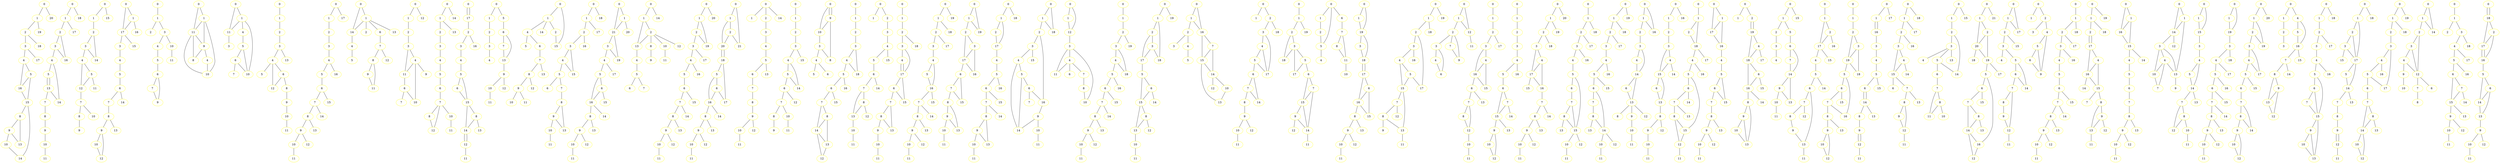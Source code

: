 digraph{
X59Y352 [label="0", pos="59,352!", color="yellow"]
X63Y352 [label="1", pos="63,352!", color="yellow"]
X72Y360 [label="2", pos="72,360!", color="yellow"]
X74Y367 [label="3", pos="74,367!", color="yellow"]
X82Y369 [label="4", pos="82,369!", color="yellow"]
X86Y370 [label="5", pos="86,370!", color="yellow"]
X87Y372 [label="6", pos="87,372!", color="yellow"]
X89Y368 [label="7", pos="89,368!", color="yellow"]
X93Y372 [label="8", pos="93,372!", color="yellow"]
X95Y377 [label="9", pos="95,377!", color="yellow"]
X100Y371 [label="10", pos="100,371!", color="yellow"]
X101Y369 [label="11", pos="101,369!", color="yellow"]
X102Y380 [label="12", pos="102,380!", color="yellow"]
X102Y380 [label="13", pos="102,380!", color="yellow"]
X101Y369 [label="14", pos="101,369!", color="yellow"]
X89Y368 [label="15", pos="89,368!", color="yellow"]
X87Y372 [label="16", pos="87,372!", color="yellow"]
X78Y363 [label="17", pos="78,363!", color="yellow"]
X74Y359 [label="18", pos="74,359!", color="yellow"]
X71Y349 [label="19", pos="71,349!", color="yellow"]
X65Y338 [label="20", pos="65,338!", color="yellow"]
X59Y352 -> X63Y352 [color="grey9", dir=none]
X63Y352 -> X72Y360 [color="grey9", dir=none]
X72Y360 -> X74Y367 [color="grey9", dir=none]
X74Y367 -> X82Y369 [color="grey9", dir=none]
X82Y369 -> X86Y370 [color="grey9", dir=none]
X86Y370 -> X87Y372 [color="grey9", dir=none]
X87Y372 -> X89Y368 [color="grey9", dir=none]
X89Y368 -> X93Y372 [color="grey9", dir=none]
X93Y372 -> X95Y377 [color="grey9", dir=none]
X95Y377 -> X100Y371 [color="grey9", dir=none]
X100Y371 -> X101Y369 [color="grey9", dir=none]
X95Y377 -> X102Y380 [color="grey9", dir=none]
X93Y372 -> X102Y380 [color="grey9", dir=none]
X89Y368 -> X101Y369 [color="grey9", dir=none]
X86Y370 -> X89Y368 [color="grey9", dir=none]
X82Y369 -> X87Y372 [color="grey9", dir=none]
X74Y367 -> X78Y363 [color="grey9", dir=none]
X72Y360 -> X74Y359 [color="grey9", dir=none]
X63Y352 -> X71Y349 [color="grey9", dir=none]
X59Y352 -> X65Y338 [color="grey9", dir=none]
X65Y328 [label="0", pos="65,328!", color="yellow"]
X74Y343 [label="1", pos="74,343!", color="yellow"]
X76Y343 [label="2", pos="76,343!", color="yellow"]
X79Y353 [label="3", pos="79,353!", color="yellow"]
X87Y363 [label="4", pos="87,363!", color="yellow"]
X97Y352 [label="5", pos="97,352!", color="yellow"]
X99Y355 [label="6", pos="99,355!", color="yellow"]
X103Y348 [label="7", pos="103,348!", color="yellow"]
X115Y364 [label="8", pos="115,364!", color="yellow"]
X127Y376 [label="9", pos="127,376!", color="yellow"]
X138Y386 [label="10", pos="138,386!", color="yellow"]
X159Y402 [label="11", pos="159,402!", color="yellow"]
X92Y356 [label="12", pos="92,356!", color="yellow"]
X99Y355 [label="13", pos="99,355!", color="yellow"]
X92Y356 [label="14", pos="92,356!", color="yellow"]
X84Y348 [label="15", pos="84,348!", color="yellow"]
X84Y348 [label="16", pos="84,348!", color="yellow"]
X82Y339 [label="17", pos="82,339!", color="yellow"]
X71Y322 [label="18", pos="71,322!", color="yellow"]
X65Y328 -> X74Y343 [color="grey9", dir=none]
X74Y343 -> X76Y343 [color="grey9", dir=none]
X76Y343 -> X79Y353 [color="grey9", dir=none]
X79Y353 -> X87Y363 [color="grey9", dir=none]
X87Y363 -> X97Y352 [color="grey9", dir=none]
X97Y352 -> X99Y355 [color="grey9", dir=none]
X99Y355 -> X103Y348 [color="grey9", dir=none]
X103Y348 -> X115Y364 [color="grey9", dir=none]
X115Y364 -> X127Y376 [color="grey9", dir=none]
X127Y376 -> X138Y386 [color="grey9", dir=none]
X138Y386 -> X159Y402 [color="grey9", dir=none]
X99Y355 -> X92Y356 [color="grey9", dir=none]
X97Y352 -> X99Y355 [color="grey9", dir=none]
X87Y363 -> X92Y356 [color="grey9", dir=none]
X79Y353 -> X84Y348 [color="grey9", dir=none]
X76Y343 -> X84Y348 [color="grey9", dir=none]
X74Y343 -> X82Y339 [color="grey9", dir=none]
X65Y328 -> X71Y322 [color="grey9", dir=none]
X76Y317 [label="0", pos="76,317!", color="yellow"]
X82Y317 [label="1", pos="82,317!", color="yellow"]
X90Y333 [label="2", pos="90,333!", color="yellow"]
X91Y329 [label="3", pos="91,329!", color="yellow"]
X101Y330 [label="4", pos="101,330!", color="yellow"]
X107Y337 [label="5", pos="107,337!", color="yellow"]
X108Y334 [label="6", pos="108,334!", color="yellow"]
X115Y334 [label="7", pos="115,334!", color="yellow"]
X121Y328 [label="8", pos="121,328!", color="yellow"]
X165Y367 [label="9", pos="165,367!", color="yellow"]
X172Y381 [label="10", pos="172,381!", color="yellow"]
X121Y359 [label="11", pos="121,359!", color="yellow"]
X108Y334 [label="12", pos="108,334!", color="yellow"]
X91Y335 [label="13", pos="91,335!", color="yellow"]
X91Y335 [label="14", pos="91,335!", color="yellow"]
X78Y294 [label="15", pos="78,294!", color="yellow"]
X76Y317 -> X82Y317 [color="grey9", dir=none]
X82Y317 -> X90Y333 [color="grey9", dir=none]
X90Y333 -> X91Y329 [color="grey9", dir=none]
X91Y329 -> X101Y330 [color="grey9", dir=none]
X101Y330 -> X107Y337 [color="grey9", dir=none]
X107Y337 -> X108Y334 [color="grey9", dir=none]
X108Y334 -> X115Y334 [color="grey9", dir=none]
X115Y334 -> X121Y328 [color="grey9", dir=none]
X121Y328 -> X165Y367 [color="grey9", dir=none]
X115Y334 -> X172Y381 [color="grey9", dir=none]
X107Y337 -> X121Y359 [color="grey9", dir=none]
X101Y330 -> X108Y334 [color="grey9", dir=none]
X91Y329 -> X91Y335 [color="grey9", dir=none]
X90Y333 -> X91Y335 [color="grey9", dir=none]
X76Y317 -> X78Y294 [color="grey9", dir=none]
X80Y275 [label="0", pos="80,275!", color="yellow"]
X80Y277 [label="1", pos="80,277!", color="yellow"]
X90Y280 [label="2", pos="90,280!", color="yellow"]
X92Y280 [label="3", pos="92,280!", color="yellow"]
X95Y277 [label="4", pos="95,277!", color="yellow"]
X103Y207 [label="5", pos="103,207!", color="yellow"]
X114Y192 [label="6", pos="114,192!", color="yellow"]
X120Y199 [label="7", pos="120,199!", color="yellow"]
X143Y177 [label="8", pos="143,177!", color="yellow"]
X144Y176 [label="9", pos="144,176!", color="yellow"]
X146Y176 [label="10", pos="146,176!", color="yellow"]
X150Y176 [label="11", pos="150,176!", color="yellow"]
X150Y176 [label="12", pos="150,176!", color="yellow"]
X144Y179 [label="13", pos="144,179!", color="yellow"]
X102Y193 [label="14", pos="102,193!", color="yellow"]
X88Y231 [label="15", pos="88,231!", color="yellow"]
X81Y280 [label="16", pos="81,280!", color="yellow"]
X90Y280 [label="17", pos="90,280!", color="yellow"]
X80Y275 -> X80Y277 [color="grey9", dir=none]
X80Y277 -> X90Y280 [color="grey9", dir=none]
X90Y280 -> X92Y280 [color="grey9", dir=none]
X92Y280 -> X95Y277 [color="grey9", dir=none]
X95Y277 -> X103Y207 [color="grey9", dir=none]
X103Y207 -> X114Y192 [color="grey9", dir=none]
X114Y192 -> X120Y199 [color="grey9", dir=none]
X120Y199 -> X143Y177 [color="grey9", dir=none]
X143Y177 -> X144Y176 [color="grey9", dir=none]
X144Y176 -> X146Y176 [color="grey9", dir=none]
X146Y176 -> X150Y176 [color="grey9", dir=none]
X144Y176 -> X150Y176 [color="grey9", dir=none]
X143Y177 -> X144Y179 [color="grey9", dir=none]
X114Y192 -> X102Y193 [color="grey9", dir=none]
X90Y280 -> X88Y231 [color="grey9", dir=none]
X80Y277 -> X81Y280 [color="grey9", dir=none]
X80Y275 -> X90Y280 [color="grey9", dir=none]
X81Y228 [label="0", pos="81,228!", color="yellow"]
X86Y207 [label="1", pos="86,207!", color="yellow"]
X93Y210 [label="2", pos="93,210!", color="yellow"]
X96Y187 [label="3", pos="96,187!", color="yellow"]
X116Y165 [label="4", pos="116,165!", color="yellow"]
X148Y145 [label="5", pos="148,145!", color="yellow"]
X173Y131 [label="6", pos="173,131!", color="yellow"]
X176Y132 [label="7", pos="176,132!", color="yellow"]
X177Y138 [label="8", pos="177,138!", color="yellow"]
X177Y138 [label="9", pos="177,138!", color="yellow"]
X110Y159 [label="10", pos="110,159!", color="yellow"]
X129Y146 [label="11", pos="129,146!", color="yellow"]
X81Y228 -> X86Y207 [color="grey9", dir=none]
X86Y207 -> X93Y210 [color="grey9", dir=none]
X86Y207 -> X96Y187 [color="grey9", dir=none]
X96Y187 -> X116Y165 [color="grey9", dir=none]
X116Y165 -> X148Y145 [color="grey9", dir=none]
X148Y145 -> X173Y131 [color="grey9", dir=none]
X173Y131 -> X176Y132 [color="grey9", dir=none]
X176Y132 -> X177Y138 [color="grey9", dir=none]
X173Y131 -> X177Y138 [color="grey9", dir=none]
X96Y187 -> X110Y159 [color="grey9", dir=none]
X110Y159 -> X129Y146 [color="grey9", dir=none]
X86Y338 [label="0", pos="86,338!", color="yellow"]
X88Y338 [label="1", pos="88,338!", color="yellow"]
X89Y339 [label="2", pos="89,339!", color="yellow"]
X90Y339 [label="3", pos="90,339!", color="yellow"]
X96Y351 [label="4", pos="96,351!", color="yellow"]
X89Y346 [label="5", pos="89,346!", color="yellow"]
X92Y337 [label="6", pos="92,337!", color="yellow"]
X89Y346 [label="7", pos="89,346!", color="yellow"]
X92Y337 [label="8", pos="92,337!", color="yellow"]
X90Y339 [label="9", pos="90,339!", color="yellow"]
X89Y346 [label="10", pos="89,346!", color="yellow"]
X89Y339 [label="11", pos="89,339!", color="yellow"]
X86Y338 -> X88Y338 [color="grey9", dir=none]
X88Y338 -> X89Y339 [color="grey9", dir=none]
X89Y339 -> X90Y339 [color="grey9", dir=none]
X90Y339 -> X96Y351 [color="grey9", dir=none]
X96Y351 -> X89Y346 [color="grey9", dir=none]
X90Y339 -> X92Y337 [color="grey9", dir=none]
X89Y339 -> X89Y346 [color="grey9", dir=none]
X89Y339 -> X92Y337 [color="grey9", dir=none]
X88Y338 -> X90Y339 [color="grey9", dir=none]
X88Y338 -> X89Y346 [color="grey9", dir=none]
X86Y338 -> X89Y339 [color="grey9", dir=none]
X98Y291 [label="0", pos="98,291!", color="yellow"]
X99Y289 [label="1", pos="99,289!", color="yellow"]
X106Y285 [label="2", pos="106,285!", color="yellow"]
X106Y273 [label="3", pos="106,273!", color="yellow"]
X93Y294 [label="4", pos="93,294!", color="yellow"]
X100Y319 [label="5", pos="100,319!", color="yellow"]
X108Y318 [label="6", pos="108,318!", color="yellow"]
X116Y310 [label="7", pos="116,310!", color="yellow"]
X107Y312 [label="8", pos="107,312!", color="yellow"]
X107Y312 [label="9", pos="107,312!", color="yellow"]
X107Y312 [label="10", pos="107,312!", color="yellow"]
X106Y285 [label="11", pos="106,285!", color="yellow"]
X98Y291 -> X99Y289 [color="grey9", dir=none]
X99Y289 -> X106Y285 [color="grey9", dir=none]
X106Y285 -> X106Y273 [color="grey9", dir=none]
X99Y289 -> X93Y294 [color="grey9", dir=none]
X93Y294 -> X100Y319 [color="grey9", dir=none]
X100Y319 -> X108Y318 [color="grey9", dir=none]
X108Y318 -> X116Y310 [color="grey9", dir=none]
X108Y318 -> X107Y312 [color="grey9", dir=none]
X100Y319 -> X107Y312 [color="grey9", dir=none]
X99Y289 -> X107Y312 [color="grey9", dir=none]
X98Y291 -> X106Y285 [color="grey9", dir=none]
X114Y338 [label="0", pos="114,338!", color="yellow"]
X117Y344 [label="1", pos="117,344!", color="yellow"]
X126Y355 [label="2", pos="126,355!", color="yellow"]
X165Y387 [label="3", pos="165,387!", color="yellow"]
X179Y396 [label="4", pos="179,396!", color="yellow"]
X210Y415 [label="5", pos="210,415!", color="yellow"]
X181Y395 [label="6", pos="181,395!", color="yellow"]
X184Y391 [label="7", pos="184,391!", color="yellow"]
X176Y403 [label="8", pos="176,403!", color="yellow"]
X190Y413 [label="9", pos="190,413!", color="yellow"]
X202Y418 [label="10", pos="202,418!", color="yellow"]
X185Y418 [label="11", pos="185,418!", color="yellow"]
X184Y391 [label="12", pos="184,391!", color="yellow"]
X163Y394 [label="13", pos="163,394!", color="yellow"]
X114Y338 -> X117Y344 [color="grey9", dir=none]
X117Y344 -> X126Y355 [color="grey9", dir=none]
X126Y355 -> X165Y387 [color="grey9", dir=none]
X165Y387 -> X179Y396 [color="grey9", dir=none]
X179Y396 -> X210Y415 [color="grey9", dir=none]
X179Y396 -> X181Y395 [color="grey9", dir=none]
X181Y395 -> X184Y391 [color="grey9", dir=none]
X181Y395 -> X176Y403 [color="grey9", dir=none]
X176Y403 -> X190Y413 [color="grey9", dir=none]
X190Y413 -> X202Y418 [color="grey9", dir=none]
X202Y418 -> X185Y418 [color="grey9", dir=none]
X179Y396 -> X184Y391 [color="grey9", dir=none]
X165Y387 -> X163Y394 [color="grey9", dir=none]
X124Y139 [label="0", pos="124,139!", color="yellow"]
X148Y125 [label="1", pos="148,125!", color="yellow"]
X163Y116 [label="2", pos="163,116!", color="yellow"]
X178Y111 [label="3", pos="178,111!", color="yellow"]
X190Y112 [label="4", pos="190,112!", color="yellow"]
X197Y105 [label="5", pos="197,105!", color="yellow"]
X201Y117 [label="6", pos="201,117!", color="yellow"]
X204Y118 [label="7", pos="204,118!", color="yellow"]
X213Y125 [label="8", pos="213,125!", color="yellow"]
X221Y116 [label="9", pos="221,116!", color="yellow"]
X224Y98 [label="10", pos="224,98!", color="yellow"]
X224Y90 [label="11", pos="224,90!", color="yellow"]
X216Y108 [label="12", pos="216,108!", color="yellow"]
X214Y116 [label="13", pos="214,116!", color="yellow"]
X212Y118 [label="14", pos="212,118!", color="yellow"]
X210Y116 [label="15", pos="210,116!", color="yellow"]
X195Y116 [label="16", pos="195,116!", color="yellow"]
X143Y119 [label="17", pos="143,119!", color="yellow"]
X124Y139 -> X148Y125 [color="grey9", dir=none]
X148Y125 -> X163Y116 [color="grey9", dir=none]
X163Y116 -> X178Y111 [color="grey9", dir=none]
X178Y111 -> X190Y112 [color="grey9", dir=none]
X190Y112 -> X197Y105 [color="grey9", dir=none]
X197Y105 -> X201Y117 [color="grey9", dir=none]
X201Y117 -> X204Y118 [color="grey9", dir=none]
X204Y118 -> X213Y125 [color="grey9", dir=none]
X213Y125 -> X221Y116 [color="grey9", dir=none]
X221Y116 -> X224Y98 [color="grey9", dir=none]
X224Y98 -> X224Y90 [color="grey9", dir=none]
X221Y116 -> X216Y108 [color="grey9", dir=none]
X213Y125 -> X214Y116 [color="grey9", dir=none]
X204Y118 -> X212Y118 [color="grey9", dir=none]
X201Y117 -> X210Y116 [color="grey9", dir=none]
X190Y112 -> X195Y116 [color="grey9", dir=none]
X124Y139 -> X143Y119 [color="grey9", dir=none]
X130Y309 [label="0", pos="130,309!", color="yellow"]
X131Y307 [label="1", pos="131,307!", color="yellow"]
X120Y276 [label="2", pos="120,276!", color="yellow"]
X137Y305 [label="3", pos="137,305!", color="yellow"]
X149Y321 [label="4", pos="149,321!", color="yellow"]
X223Y373 [label="5", pos="223,373!", color="yellow"]
X126Y312 [label="6", pos="126,312!", color="yellow"]
X168Y357 [label="7", pos="168,357!", color="yellow"]
X230Y392 [label="8", pos="230,392!", color="yellow"]
X230Y396 [label="9", pos="230,396!", color="yellow"]
X223Y398 [label="10", pos="223,398!", color="yellow"]
X223Y398 [label="11", pos="223,398!", color="yellow"]
X172Y352 [label="12", pos="172,352!", color="yellow"]
X147Y327 [label="13", pos="147,327!", color="yellow"]
X137Y305 [label="14", pos="137,305!", color="yellow"]
X130Y309 -> X131Y307 [color="grey9", dir=none]
X131Y307 -> X120Y276 [color="grey9", dir=none]
X131Y307 -> X137Y305 [color="grey9", dir=none]
X137Y305 -> X149Y321 [color="grey9", dir=none]
X149Y321 -> X223Y373 [color="grey9", dir=none]
X131Y307 -> X126Y312 [color="grey9", dir=none]
X126Y312 -> X168Y357 [color="grey9", dir=none]
X168Y357 -> X230Y392 [color="grey9", dir=none]
X230Y392 -> X230Y396 [color="grey9", dir=none]
X230Y396 -> X223Y398 [color="grey9", dir=none]
X230Y392 -> X223Y398 [color="grey9", dir=none]
X168Y357 -> X172Y352 [color="grey9", dir=none]
X131Y307 -> X147Y327 [color="grey9", dir=none]
X130Y309 -> X137Y305 [color="grey9", dir=none]
X144Y268 [label="0", pos="144,268!", color="yellow"]
X145Y268 [label="1", pos="145,268!", color="yellow"]
X151Y264 [label="2", pos="151,264!", color="yellow"]
X202Y216 [label="3", pos="202,216!", color="yellow"]
X206Y210 [label="4", pos="206,210!", color="yellow"]
X207Y218 [label="5", pos="207,218!", color="yellow"]
X241Y207 [label="6", pos="241,207!", color="yellow"]
X241Y215 [label="7", pos="241,215!", color="yellow"]
X239Y199 [label="8", pos="239,199!", color="yellow"]
X196Y203 [label="9", pos="196,203!", color="yellow"]
X239Y199 [label="10", pos="239,199!", color="yellow"]
X207Y218 [label="11", pos="207,218!", color="yellow"]
X147Y248 [label="12", pos="147,248!", color="yellow"]
X144Y268 -> X145Y268 [color="grey9", dir=none]
X145Y268 -> X151Y264 [color="grey9", dir=none]
X151Y264 -> X202Y216 [color="grey9", dir=none]
X202Y216 -> X206Y210 [color="grey9", dir=none]
X206Y210 -> X207Y218 [color="grey9", dir=none]
X207Y218 -> X241Y207 [color="grey9", dir=none]
X241Y207 -> X241Y215 [color="grey9", dir=none]
X241Y207 -> X239Y199 [color="grey9", dir=none]
X206Y210 -> X196Y203 [color="grey9", dir=none]
X206Y210 -> X239Y199 [color="grey9", dir=none]
X202Y216 -> X207Y218 [color="grey9", dir=none]
X144Y268 -> X147Y248 [color="grey9", dir=none]
X144Y270 [label="0", pos="144,270!", color="yellow"]
X150Y305 [label="1", pos="150,305!", color="yellow"]
X156Y304 [label="2", pos="156,304!", color="yellow"]
X161Y317 [label="3", pos="161,317!", color="yellow"]
X170Y326 [label="4", pos="170,326!", color="yellow"]
X185Y337 [label="5", pos="185,337!", color="yellow"]
X209Y352 [label="6", pos="209,352!", color="yellow"]
X230Y360 [label="7", pos="230,360!", color="yellow"]
X235Y363 [label="8", pos="235,363!", color="yellow"]
X226Y368 [label="9", pos="226,368!", color="yellow"]
X232Y355 [label="10", pos="232,355!", color="yellow"]
X236Y354 [label="11", pos="236,354!", color="yellow"]
X226Y368 [label="12", pos="226,368!", color="yellow"]
X146Y308 [label="13", pos="146,308!", color="yellow"]
X136Y265 [label="14", pos="136,265!", color="yellow"]
X144Y270 -> X150Y305 [color="grey9", dir=none]
X150Y305 -> X156Y304 [color="grey9", dir=none]
X156Y304 -> X161Y317 [color="grey9", dir=none]
X161Y317 -> X170Y326 [color="grey9", dir=none]
X170Y326 -> X185Y337 [color="grey9", dir=none]
X185Y337 -> X209Y352 [color="grey9", dir=none]
X209Y352 -> X230Y360 [color="grey9", dir=none]
X230Y360 -> X235Y363 [color="grey9", dir=none]
X235Y363 -> X226Y368 [color="grey9", dir=none]
X230Y360 -> X232Y355 [color="grey9", dir=none]
X232Y355 -> X236Y354 [color="grey9", dir=none]
X230Y360 -> X226Y368 [color="grey9", dir=none]
X150Y305 -> X146Y308 [color="grey9", dir=none]
X144Y270 -> X136Y265 [color="grey9", dir=none]
X158Y110 [label="0", pos="158,110!", color="yellow"]
X163Y107 [label="1", pos="163,107!", color="yellow"]
X182Y104 [label="2", pos="182,104!", color="yellow"]
X183Y95 [label="3", pos="183,95!", color="yellow"]
X189Y93 [label="4", pos="189,93!", color="yellow"]
X196Y93 [label="5", pos="196,93!", color="yellow"]
X198Y94 [label="6", pos="198,94!", color="yellow"]
X201Y86 [label="7", pos="201,86!", color="yellow"]
X207Y107 [label="8", pos="207,107!", color="yellow"]
X210Y86 [label="9", pos="210,86!", color="yellow"]
X215Y86 [label="10", pos="215,86!", color="yellow"]
X220Y86 [label="11", pos="220,86!", color="yellow"]
X215Y86 [label="12", pos="215,86!", color="yellow"]
X214Y115 [label="13", pos="214,115!", color="yellow"]
X210Y86 [label="14", pos="210,86!", color="yellow"]
X201Y86 [label="15", pos="201,86!", color="yellow"]
X179Y96 [label="16", pos="179,96!", color="yellow"]
X163Y107 [label="17", pos="163,107!", color="yellow"]
X158Y110 -> X163Y107 [color="grey9", dir=none]
X163Y107 -> X182Y104 [color="grey9", dir=none]
X182Y104 -> X183Y95 [color="grey9", dir=none]
X183Y95 -> X189Y93 [color="grey9", dir=none]
X189Y93 -> X196Y93 [color="grey9", dir=none]
X196Y93 -> X198Y94 [color="grey9", dir=none]
X198Y94 -> X201Y86 [color="grey9", dir=none]
X201Y86 -> X207Y107 [color="grey9", dir=none]
X207Y107 -> X210Y86 [color="grey9", dir=none]
X210Y86 -> X215Y86 [color="grey9", dir=none]
X215Y86 -> X220Y86 [color="grey9", dir=none]
X210Y86 -> X215Y86 [color="grey9", dir=none]
X207Y107 -> X214Y115 [color="grey9", dir=none]
X201Y86 -> X210Y86 [color="grey9", dir=none]
X196Y93 -> X201Y86 [color="grey9", dir=none]
X182Y104 -> X179Y96 [color="grey9", dir=none]
X158Y110 -> X163Y107 [color="grey9", dir=none]
X166Y223 [label="0", pos="166,223!", color="yellow"]
X168Y227 [label="1", pos="168,227!", color="yellow"]
X200Y210 [label="2", pos="200,210!", color="yellow"]
X204Y206 [label="3", pos="204,206!", color="yellow"]
X260Y183 [label="4", pos="260,183!", color="yellow"]
X161Y221 [label="5", pos="161,221!", color="yellow"]
X193Y197 [label="6", pos="193,197!", color="yellow"]
X194Y199 [label="7", pos="194,199!", color="yellow"]
X188Y191 [label="8", pos="188,191!", color="yellow"]
X217Y177 [label="9", pos="217,177!", color="yellow"]
X218Y180 [label="10", pos="218,180!", color="yellow"]
X222Y184 [label="11", pos="222,184!", color="yellow"]
X253Y160 [label="12", pos="253,160!", color="yellow"]
X188Y191 [label="13", pos="188,191!", color="yellow"]
X166Y223 -> X168Y227 [color="grey9", dir=none]
X168Y227 -> X200Y210 [color="grey9", dir=none]
X200Y210 -> X204Y206 [color="grey9", dir=none]
X204Y206 -> X260Y183 [color="grey9", dir=none]
X166Y223 -> X161Y221 [color="grey9", dir=none]
X161Y221 -> X193Y197 [color="grey9", dir=none]
X193Y197 -> X194Y199 [color="grey9", dir=none]
X194Y199 -> X188Y191 [color="grey9", dir=none]
X188Y191 -> X217Y177 [color="grey9", dir=none]
X217Y177 -> X218Y180 [color="grey9", dir=none]
X218Y180 -> X222Y184 [color="grey9", dir=none]
X217Y177 -> X253Y160 [color="grey9", dir=none]
X193Y197 -> X188Y191 [color="grey9", dir=none]
X168Y255 [label="0", pos="168,255!", color="yellow"]
X191Y320 [label="1", pos="191,320!", color="yellow"]
X196Y312 [label="2", pos="196,312!", color="yellow"]
X173Y258 [label="3", pos="173,258!", color="yellow"]
X184Y319 [label="4", pos="184,319!", color="yellow"]
X165Y252 [label="5", pos="165,252!", color="yellow"]
X189Y320 [label="6", pos="189,320!", color="yellow"]
X177Y319 [label="7", pos="177,319!", color="yellow"]
X197Y336 [label="8", pos="197,336!", color="yellow"]
X225Y351 [label="9", pos="225,351!", color="yellow"]
X228Y350 [label="10", pos="228,350!", color="yellow"]
X225Y344 [label="11", pos="225,344!", color="yellow"]
X217Y343 [label="12", pos="217,343!", color="yellow"]
X172Y319 [label="13", pos="172,319!", color="yellow"]
X202Y330 [label="14", pos="202,330!", color="yellow"]
X173Y258 [label="15", pos="173,258!", color="yellow"]
X168Y255 -> X191Y320 [color="grey9", dir=none]
X191Y320 -> X196Y312 [color="grey9", dir=none]
X196Y312 -> X173Y258 [color="grey9", dir=none]
X191Y320 -> X184Y319 [color="grey9", dir=none]
X184Y319 -> X165Y252 [color="grey9", dir=none]
X184Y319 -> X189Y320 [color="grey9", dir=none]
X189Y320 -> X177Y319 [color="grey9", dir=none]
X177Y319 -> X197Y336 [color="grey9", dir=none]
X197Y336 -> X225Y351 [color="grey9", dir=none]
X225Y351 -> X228Y350 [color="grey9", dir=none]
X225Y351 -> X225Y344 [color="grey9", dir=none]
X197Y336 -> X217Y343 [color="grey9", dir=none]
X177Y319 -> X172Y319 [color="grey9", dir=none]
X191Y320 -> X202Y330 [color="grey9", dir=none]
X168Y255 -> X173Y258 [color="grey9", dir=none]
X170Y130 [label="0", pos="170,130!", color="yellow"]
X173Y130 [label="1", pos="173,130!", color="yellow"]
X183Y123 [label="2", pos="183,123!", color="yellow"]
X194Y130 [label="3", pos="194,130!", color="yellow"]
X195Y125 [label="4", pos="195,125!", color="yellow"]
X211Y123 [label="5", pos="211,123!", color="yellow"]
X213Y121 [label="6", pos="213,121!", color="yellow"]
X211Y127 [label="7", pos="211,127!", color="yellow"]
X220Y136 [label="8", pos="220,136!", color="yellow"]
X221Y137 [label="9", pos="221,137!", color="yellow"]
X224Y138 [label="10", pos="224,138!", color="yellow"]
X230Y141 [label="11", pos="230,141!", color="yellow"]
X224Y132 [label="12", pos="224,132!", color="yellow"]
X224Y132 [label="13", pos="224,132!", color="yellow"]
X196Y135 [label="14", pos="196,135!", color="yellow"]
X196Y135 [label="15", pos="196,135!", color="yellow"]
X178Y118 [label="16", pos="178,118!", color="yellow"]
X180Y122 [label="17", pos="180,122!", color="yellow"]
X165Y126 [label="18", pos="165,126!", color="yellow"]
X170Y130 -> X173Y130 [color="grey9", dir=none]
X173Y130 -> X183Y123 [color="grey9", dir=none]
X183Y123 -> X194Y130 [color="grey9", dir=none]
X194Y130 -> X195Y125 [color="grey9", dir=none]
X195Y125 -> X211Y123 [color="grey9", dir=none]
X211Y123 -> X213Y121 [color="grey9", dir=none]
X211Y123 -> X211Y127 [color="grey9", dir=none]
X211Y127 -> X220Y136 [color="grey9", dir=none]
X220Y136 -> X221Y137 [color="grey9", dir=none]
X221Y137 -> X224Y138 [color="grey9", dir=none]
X224Y138 -> X230Y141 [color="grey9", dir=none]
X221Y137 -> X224Y132 [color="grey9", dir=none]
X220Y136 -> X224Y132 [color="grey9", dir=none]
X195Y125 -> X196Y135 [color="grey9", dir=none]
X194Y130 -> X196Y135 [color="grey9", dir=none]
X183Y123 -> X178Y118 [color="grey9", dir=none]
X173Y130 -> X180Y122 [color="grey9", dir=none]
X170Y130 -> X165Y126 [color="grey9", dir=none]
X182Y160 [label="0", pos="182,160!", color="yellow"]
X185Y160 [label="1", pos="185,160!", color="yellow"]
X190Y165 [label="2", pos="190,165!", color="yellow"]
X190Y166 [label="3", pos="190,166!", color="yellow"]
X224Y148 [label="4", pos="224,148!", color="yellow"]
X239Y137 [label="5", pos="239,137!", color="yellow"]
X240Y132 [label="6", pos="240,132!", color="yellow"]
X245Y135 [label="7", pos="245,135!", color="yellow"]
X247Y127 [label="8", pos="247,127!", color="yellow"]
X253Y111 [label="9", pos="253,111!", color="yellow"]
X256Y87 [label="10", pos="256,87!", color="yellow"]
X264Y71 [label="11", pos="264,71!", color="yellow"]
X263Y111 [label="12", pos="263,111!", color="yellow"]
X250Y138 [label="13", pos="250,138!", color="yellow"]
X245Y139 [label="14", pos="245,139!", color="yellow"]
X234Y138 [label="15", pos="234,138!", color="yellow"]
X245Y135 [label="16", pos="245,135!", color="yellow"]
X238Y152 [label="17", pos="238,152!", color="yellow"]
X195Y171 [label="18", pos="195,171!", color="yellow"]
X195Y171 [label="19", pos="195,171!", color="yellow"]
X179Y156 [label="20", pos="179,156!", color="yellow"]
X190Y165 [label="21", pos="190,165!", color="yellow"]
X182Y160 -> X185Y160 [color="grey9", dir=none]
X185Y160 -> X190Y165 [color="grey9", dir=none]
X190Y165 -> X190Y166 [color="grey9", dir=none]
X190Y166 -> X224Y148 [color="grey9", dir=none]
X224Y148 -> X239Y137 [color="grey9", dir=none]
X239Y137 -> X240Y132 [color="grey9", dir=none]
X240Y132 -> X245Y135 [color="grey9", dir=none]
X245Y135 -> X247Y127 [color="grey9", dir=none]
X247Y127 -> X253Y111 [color="grey9", dir=none]
X253Y111 -> X256Y87 [color="grey9", dir=none]
X256Y87 -> X264Y71 [color="grey9", dir=none]
X253Y111 -> X263Y111 [color="grey9", dir=none]
X247Y127 -> X250Y138 [color="grey9", dir=none]
X245Y135 -> X245Y139 [color="grey9", dir=none]
X240Y132 -> X234Y138 [color="grey9", dir=none]
X239Y137 -> X245Y135 [color="grey9", dir=none]
X224Y148 -> X238Y152 [color="grey9", dir=none]
X190Y166 -> X195Y171 [color="grey9", dir=none]
X190Y165 -> X195Y171 [color="grey9", dir=none]
X185Y160 -> X179Y156 [color="grey9", dir=none]
X182Y160 -> X190Y165 [color="grey9", dir=none]
X186Y266 [label="0", pos="186,266!", color="yellow"]
X188Y266 [label="1", pos="188,266!", color="yellow"]
X202Y252 [label="2", pos="202,252!", color="yellow"]
X196Y266 [label="3", pos="196,266!", color="yellow"]
X199Y285 [label="4", pos="199,285!", color="yellow"]
X244Y303 [label="5", pos="244,303!", color="yellow"]
X244Y311 [label="6", pos="244,311!", color="yellow"]
X244Y295 [label="7", pos="244,295!", color="yellow"]
X208Y259 [label="8", pos="208,259!", color="yellow"]
X209Y279 [label="9", pos="209,279!", color="yellow"]
X196Y245 [label="10", pos="196,245!", color="yellow"]
X268Y221 [label="11", pos="268,221!", color="yellow"]
X212Y243 [label="12", pos="212,243!", color="yellow"]
X196Y266 [label="13", pos="196,266!", color="yellow"]
X181Y266 [label="14", pos="181,266!", color="yellow"]
X186Y266 -> X188Y266 [color="grey9", dir=none]
X188Y266 -> X202Y252 [color="grey9", dir=none]
X202Y252 -> X196Y266 [color="grey9", dir=none]
X196Y266 -> X199Y285 [color="grey9", dir=none]
X199Y285 -> X244Y303 [color="grey9", dir=none]
X244Y303 -> X244Y311 [color="grey9", dir=none]
X244Y303 -> X244Y295 [color="grey9", dir=none]
X202Y252 -> X208Y259 [color="grey9", dir=none]
X208Y259 -> X209Y279 [color="grey9", dir=none]
X202Y252 -> X196Y245 [color="grey9", dir=none]
X196Y245 -> X268Y221 [color="grey9", dir=none]
X202Y252 -> X212Y243 [color="grey9", dir=none]
X188Y266 -> X196Y266 [color="grey9", dir=none]
X186Y266 -> X181Y266 [color="grey9", dir=none]
X202Y324 [label="0", pos="202,324!", color="yellow"]
X214Y329 [label="1", pos="214,329!", color="yellow"]
X220Y330 [label="2", pos="220,330!", color="yellow"]
X219Y319 [label="3", pos="219,319!", color="yellow"]
X255Y326 [label="4", pos="255,326!", color="yellow"]
X251Y331 [label="5", pos="251,331!", color="yellow"]
X262Y334 [label="6", pos="262,334!", color="yellow"]
X266Y336 [label="7", pos="266,336!", color="yellow"]
X269Y337 [label="8", pos="269,337!", color="yellow"]
X270Y352 [label="9", pos="270,352!", color="yellow"]
X279Y352 [label="10", pos="279,352!", color="yellow"]
X280Y352 [label="11", pos="280,352!", color="yellow"]
X279Y347 [label="12", pos="279,347!", color="yellow"]
X280Y330 [label="13", pos="280,330!", color="yellow"]
X263Y351 [label="14", pos="263,351!", color="yellow"]
X264Y341 [label="15", pos="264,341!", color="yellow"]
X252Y318 [label="16", pos="252,318!", color="yellow"]
X214Y323 [label="17", pos="214,323!", color="yellow"]
X215Y319 [label="18", pos="215,319!", color="yellow"]
X215Y319 [label="19", pos="215,319!", color="yellow"]
X207Y317 [label="20", pos="207,317!", color="yellow"]
X202Y324 -> X214Y329 [color="grey9", dir=none]
X214Y329 -> X220Y330 [color="grey9", dir=none]
X220Y330 -> X219Y319 [color="grey9", dir=none]
X219Y319 -> X255Y326 [color="grey9", dir=none]
X255Y326 -> X251Y331 [color="grey9", dir=none]
X251Y331 -> X262Y334 [color="grey9", dir=none]
X262Y334 -> X266Y336 [color="grey9", dir=none]
X266Y336 -> X269Y337 [color="grey9", dir=none]
X269Y337 -> X270Y352 [color="grey9", dir=none]
X270Y352 -> X279Y352 [color="grey9", dir=none]
X279Y352 -> X280Y352 [color="grey9", dir=none]
X270Y352 -> X279Y347 [color="grey9", dir=none]
X269Y337 -> X280Y330 [color="grey9", dir=none]
X266Y336 -> X263Y351 [color="grey9", dir=none]
X262Y334 -> X264Y341 [color="grey9", dir=none]
X255Y326 -> X252Y318 [color="grey9", dir=none]
X219Y319 -> X214Y323 [color="grey9", dir=none]
X220Y330 -> X215Y319 [color="grey9", dir=none]
X214Y329 -> X215Y319 [color="grey9", dir=none]
X202Y324 -> X207Y317 [color="grey9", dir=none]
X213Y269 [label="0", pos="213,269!", color="yellow"]
X218Y265 [label="1", pos="218,265!", color="yellow"]
X223Y271 [label="2", pos="223,271!", color="yellow"]
X230Y264 [label="3", pos="230,264!", color="yellow"]
X241Y263 [label="4", pos="241,263!", color="yellow"]
X250Y260 [label="5", pos="250,260!", color="yellow"]
X250Y264 [label="6", pos="250,264!", color="yellow"]
X258Y257 [label="7", pos="258,257!", color="yellow"]
X266Y250 [label="8", pos="266,250!", color="yellow"]
X269Y249 [label="9", pos="269,249!", color="yellow"]
X274Y248 [label="10", pos="274,248!", color="yellow"]
X274Y249 [label="11", pos="274,249!", color="yellow"]
X270Y251 [label="12", pos="270,251!", color="yellow"]
X274Y242 [label="13", pos="274,242!", color="yellow"]
X262Y259 [label="14", pos="262,259!", color="yellow"]
X247Y271 [label="15", pos="247,271!", color="yellow"]
X258Y257 [label="16", pos="258,257!", color="yellow"]
X247Y271 [label="17", pos="247,271!", color="yellow"]
X241Y263 [label="18", pos="241,263!", color="yellow"]
X222Y278 [label="19", pos="222,278!", color="yellow"]
X230Y264 [label="20", pos="230,264!", color="yellow"]
X222Y278 [label="21", pos="222,278!", color="yellow"]
X213Y269 -> X218Y265 [color="grey9", dir=none]
X218Y265 -> X223Y271 [color="grey9", dir=none]
X223Y271 -> X230Y264 [color="grey9", dir=none]
X230Y264 -> X241Y263 [color="grey9", dir=none]
X241Y263 -> X250Y260 [color="grey9", dir=none]
X250Y260 -> X250Y264 [color="grey9", dir=none]
X250Y264 -> X258Y257 [color="grey9", dir=none]
X258Y257 -> X266Y250 [color="grey9", dir=none]
X266Y250 -> X269Y249 [color="grey9", dir=none]
X269Y249 -> X274Y248 [color="grey9", dir=none]
X274Y248 -> X274Y249 [color="grey9", dir=none]
X269Y249 -> X270Y251 [color="grey9", dir=none]
X266Y250 -> X274Y242 [color="grey9", dir=none]
X258Y257 -> X262Y259 [color="grey9", dir=none]
X250Y264 -> X247Y271 [color="grey9", dir=none]
X250Y260 -> X258Y257 [color="grey9", dir=none]
X241Y263 -> X247Y271 [color="grey9", dir=none]
X230Y264 -> X241Y263 [color="grey9", dir=none]
X223Y271 -> X222Y278 [color="grey9", dir=none]
X218Y265 -> X230Y264 [color="grey9", dir=none]
X213Y269 -> X222Y278 [color="grey9", dir=none]
X217Y414 [label="0", pos="217,414!", color="yellow"]
X220Y418 [label="1", pos="220,418!", color="yellow"]
X230Y418 [label="2", pos="230,418!", color="yellow"]
X231Y411 [label="3", pos="231,411!", color="yellow"]
X244Y419 [label="4", pos="244,419!", color="yellow"]
X245Y406 [label="5", pos="245,406!", color="yellow"]
X258Y419 [label="6", pos="258,419!", color="yellow"]
X272Y419 [label="7", pos="272,419!", color="yellow"]
X282Y419 [label="8", pos="282,419!", color="yellow"]
X289Y414 [label="9", pos="289,414!", color="yellow"]
X291Y419 [label="10", pos="291,419!", color="yellow"]
X301Y416 [label="11", pos="301,416!", color="yellow"]
X292Y414 [label="12", pos="292,414!", color="yellow"]
X251Y398 [label="13", pos="251,398!", color="yellow"]
X221Y405 [label="14", pos="221,405!", color="yellow"]
X217Y414 -> X220Y418 [color="grey9", dir=none]
X217Y414 -> X230Y418 [color="grey9", dir=none]
X230Y418 -> X231Y411 [color="grey9", dir=none]
X231Y411 -> X244Y419 [color="grey9", dir=none]
X244Y419 -> X245Y406 [color="grey9", dir=none]
X245Y406 -> X258Y419 [color="grey9", dir=none]
X258Y419 -> X272Y419 [color="grey9", dir=none]
X272Y419 -> X282Y419 [color="grey9", dir=none]
X282Y419 -> X289Y414 [color="grey9", dir=none]
X289Y414 -> X291Y419 [color="grey9", dir=none]
X291Y419 -> X301Y416 [color="grey9", dir=none]
X289Y414 -> X292Y414 [color="grey9", dir=none]
X245Y406 -> X251Y398 [color="grey9", dir=none]
X217Y414 -> X221Y405 [color="grey9", dir=none]
X223Y98 [label="0", pos="223,98!", color="yellow"]
X226Y97 [label="1", pos="226,97!", color="yellow"]
X226Y112 [label="2", pos="226,112!", color="yellow"]
X235Y118 [label="3", pos="235,118!", color="yellow"]
X238Y108 [label="4", pos="238,108!", color="yellow"]
X241Y105 [label="5", pos="241,105!", color="yellow"]
X244Y101 [label="6", pos="244,101!", color="yellow"]
X247Y86 [label="7", pos="247,86!", color="yellow"]
X250Y86 [label="8", pos="250,86!", color="yellow"]
X252Y82 [label="9", pos="252,82!", color="yellow"]
X240Y77 [label="10", pos="240,77!", color="yellow"]
X249Y73 [label="11", pos="249,73!", color="yellow"]
X244Y122 [label="12", pos="244,122!", color="yellow"]
X242Y108 [label="13", pos="242,108!", color="yellow"]
X242Y108 [label="14", pos="242,108!", color="yellow"]
X236Y124 [label="15", pos="236,124!", color="yellow"]
X223Y98 -> X226Y97 [color="grey9", dir=none]
X226Y97 -> X226Y112 [color="grey9", dir=none]
X226Y112 -> X235Y118 [color="grey9", dir=none]
X235Y118 -> X238Y108 [color="grey9", dir=none]
X238Y108 -> X241Y105 [color="grey9", dir=none]
X241Y105 -> X244Y101 [color="grey9", dir=none]
X244Y101 -> X247Y86 [color="grey9", dir=none]
X247Y86 -> X250Y86 [color="grey9", dir=none]
X250Y86 -> X252Y82 [color="grey9", dir=none]
X247Y86 -> X240Y77 [color="grey9", dir=none]
X240Y77 -> X249Y73 [color="grey9", dir=none]
X244Y101 -> X244Y122 [color="grey9", dir=none]
X241Y105 -> X242Y108 [color="grey9", dir=none]
X238Y108 -> X242Y108 [color="grey9", dir=none]
X235Y118 -> X236Y124 [color="grey9", dir=none]
X226Y131 [label="0", pos="226,131!", color="yellow"]
X229Y129 [label="1", pos="229,129!", color="yellow"]
X232Y126 [label="2", pos="232,126!", color="yellow"]
X238Y127 [label="3", pos="238,127!", color="yellow"]
X244Y126 [label="4", pos="244,126!", color="yellow"]
X245Y124 [label="5", pos="245,124!", color="yellow"]
X243Y122 [label="6", pos="243,122!", color="yellow"]
X230Y122 [label="7", pos="230,122!", color="yellow"]
X230Y122 [label="8", pos="230,122!", color="yellow"]
X229Y129 [label="9", pos="229,129!", color="yellow"]
X232Y126 [label="10", pos="232,126!", color="yellow"]
X226Y131 -> X229Y129 [color="grey9", dir=none]
X229Y129 -> X232Y126 [color="grey9", dir=none]
X232Y126 -> X238Y127 [color="grey9", dir=none]
X238Y127 -> X244Y126 [color="grey9", dir=none]
X244Y126 -> X245Y124 [color="grey9", dir=none]
X244Y126 -> X243Y122 [color="grey9", dir=none]
X238Y127 -> X230Y122 [color="grey9", dir=none]
X229Y129 -> X230Y122 [color="grey9", dir=none]
X226Y131 -> X229Y129 [color="grey9", dir=none]
X226Y131 -> X232Y126 [color="grey9", dir=none]
X229Y366 [label="0", pos="229,366!", color="yellow"]
X276Y385 [label="1", pos="276,385!", color="yellow"]
X289Y396 [label="2", pos="289,396!", color="yellow"]
X298Y404 [label="3", pos="298,404!", color="yellow"]
X300Y408 [label="4", pos="300,408!", color="yellow"]
X309Y415 [label="5", pos="309,415!", color="yellow"]
X314Y410 [label="6", pos="314,410!", color="yellow"]
X318Y406 [label="7", pos="318,406!", color="yellow"]
X321Y404 [label="8", pos="321,404!", color="yellow"]
X323Y402 [label="9", pos="323,402!", color="yellow"]
X325Y401 [label="10", pos="325,401!", color="yellow"]
X327Y404 [label="11", pos="327,404!", color="yellow"]
X327Y404 [label="12", pos="327,404!", color="yellow"]
X325Y401 [label="13", pos="325,401!", color="yellow"]
X323Y402 [label="14", pos="323,402!", color="yellow"]
X312Y406 [label="15", pos="312,406!", color="yellow"]
X305Y419 [label="16", pos="305,419!", color="yellow"]
X309Y406 [label="17", pos="309,406!", color="yellow"]
X309Y406 [label="18", pos="309,406!", color="yellow"]
X229Y366 -> X276Y385 [color="grey9", dir=none]
X276Y385 -> X289Y396 [color="grey9", dir=none]
X289Y396 -> X298Y404 [color="grey9", dir=none]
X298Y404 -> X300Y408 [color="grey9", dir=none]
X300Y408 -> X309Y415 [color="grey9", dir=none]
X309Y415 -> X314Y410 [color="grey9", dir=none]
X314Y410 -> X318Y406 [color="grey9", dir=none]
X318Y406 -> X321Y404 [color="grey9", dir=none]
X321Y404 -> X323Y402 [color="grey9", dir=none]
X323Y402 -> X325Y401 [color="grey9", dir=none]
X325Y401 -> X327Y404 [color="grey9", dir=none]
X323Y402 -> X327Y404 [color="grey9", dir=none]
X321Y404 -> X325Y401 [color="grey9", dir=none]
X318Y406 -> X323Y402 [color="grey9", dir=none]
X314Y410 -> X312Y406 [color="grey9", dir=none]
X309Y415 -> X305Y419 [color="grey9", dir=none]
X300Y408 -> X309Y406 [color="grey9", dir=none]
X298Y404 -> X309Y406 [color="grey9", dir=none]
X241Y350 [label="0", pos="241,350!", color="yellow"]
X245Y343 [label="1", pos="245,343!", color="yellow"]
X262Y358 [label="2", pos="262,358!", color="yellow"]
X281Y363 [label="3", pos="281,363!", color="yellow"]
X296Y368 [label="4", pos="296,368!", color="yellow"]
X302Y361 [label="5", pos="302,361!", color="yellow"]
X310Y359 [label="6", pos="310,359!", color="yellow"]
X313Y363 [label="7", pos="313,363!", color="yellow"]
X324Y364 [label="8", pos="324,364!", color="yellow"]
X325Y363 [label="9", pos="325,363!", color="yellow"]
X334Y376 [label="10", pos="334,376!", color="yellow"]
X336Y401 [label="11", pos="336,401!", color="yellow"]
X328Y373 [label="12", pos="328,373!", color="yellow"]
X325Y363 [label="13", pos="325,363!", color="yellow"]
X312Y358 [label="14", pos="312,358!", color="yellow"]
X301Y366 [label="15", pos="301,366!", color="yellow"]
X241Y350 -> X245Y343 [color="grey9", dir=none]
X241Y350 -> X262Y358 [color="grey9", dir=none]
X262Y358 -> X281Y363 [color="grey9", dir=none]
X281Y363 -> X296Y368 [color="grey9", dir=none]
X296Y368 -> X302Y361 [color="grey9", dir=none]
X302Y361 -> X310Y359 [color="grey9", dir=none]
X310Y359 -> X313Y363 [color="grey9", dir=none]
X313Y363 -> X324Y364 [color="grey9", dir=none]
X324Y364 -> X325Y363 [color="grey9", dir=none]
X325Y363 -> X334Y376 [color="grey9", dir=none]
X334Y376 -> X336Y401 [color="grey9", dir=none]
X324Y364 -> X328Y373 [color="grey9", dir=none]
X313Y363 -> X325Y363 [color="grey9", dir=none]
X310Y359 -> X312Y358 [color="grey9", dir=none]
X296Y368 -> X301Y366 [color="grey9", dir=none]
X251Y75 [label="0", pos="251,75!", color="yellow"]
X254Y67 [label="1", pos="254,67!", color="yellow"]
X264Y65 [label="2", pos="264,65!", color="yellow"]
X268Y65 [label="3", pos="268,65!", color="yellow"]
X269Y67 [label="4", pos="269,67!", color="yellow"]
X271Y68 [label="5", pos="271,68!", color="yellow"]
X272Y69 [label="6", pos="272,69!", color="yellow"]
X276Y66 [label="7", pos="276,66!", color="yellow"]
X277Y64 [label="8", pos="277,64!", color="yellow"]
X284Y66 [label="9", pos="284,66!", color="yellow"]
X286Y68 [label="10", pos="286,68!", color="yellow"]
X288Y68 [label="11", pos="288,68!", color="yellow"]
X278Y69 [label="12", pos="278,69!", color="yellow"]
X278Y69 [label="13", pos="278,69!", color="yellow"]
X277Y76 [label="14", pos="277,76!", color="yellow"]
X277Y76 [label="15", pos="277,76!", color="yellow"]
X271Y68 [label="16", pos="271,68!", color="yellow"]
X271Y68 [label="17", pos="271,68!", color="yellow"]
X266Y73 [label="18", pos="266,73!", color="yellow"]
X251Y75 -> X254Y67 [color="grey9", dir=none]
X254Y67 -> X264Y65 [color="grey9", dir=none]
X264Y65 -> X268Y65 [color="grey9", dir=none]
X268Y65 -> X269Y67 [color="grey9", dir=none]
X269Y67 -> X271Y68 [color="grey9", dir=none]
X271Y68 -> X272Y69 [color="grey9", dir=none]
X272Y69 -> X276Y66 [color="grey9", dir=none]
X276Y66 -> X277Y64 [color="grey9", dir=none]
X277Y64 -> X284Y66 [color="grey9", dir=none]
X284Y66 -> X286Y68 [color="grey9", dir=none]
X286Y68 -> X288Y68 [color="grey9", dir=none]
X277Y64 -> X278Y69 [color="grey9", dir=none]
X276Y66 -> X278Y69 [color="grey9", dir=none]
X272Y69 -> X277Y76 [color="grey9", dir=none]
X271Y68 -> X277Y76 [color="grey9", dir=none]
X269Y67 -> X271Y68 [color="grey9", dir=none]
X268Y65 -> X271Y68 [color="grey9", dir=none]
X264Y65 -> X266Y73 [color="grey9", dir=none]
X253Y158 [label="0", pos="253,158!", color="yellow"]
X262Y139 [label="1", pos="262,139!", color="yellow"]
X268Y124 [label="2", pos="268,124!", color="yellow"]
X278Y130 [label="3", pos="278,130!", color="yellow"]
X284Y129 [label="4", pos="284,129!", color="yellow"]
X286Y130 [label="5", pos="286,130!", color="yellow"]
X289Y144 [label="6", pos="289,144!", color="yellow"]
X299Y127 [label="7", pos="299,127!", color="yellow"]
X301Y125 [label="8", pos="301,125!", color="yellow"]
X313Y109 [label="9", pos="313,109!", color="yellow"]
X317Y107 [label="10", pos="317,107!", color="yellow"]
X319Y105 [label="11", pos="319,105!", color="yellow"]
X322Y109 [label="12", pos="322,109!", color="yellow"]
X302Y127 [label="13", pos="302,127!", color="yellow"]
X300Y129 [label="14", pos="300,129!", color="yellow"]
X291Y143 [label="15", pos="291,143!", color="yellow"]
X289Y144 [label="16", pos="289,144!", color="yellow"]
X272Y125 [label="17", pos="272,125!", color="yellow"]
X265Y137 [label="18", pos="265,137!", color="yellow"]
X256Y158 [label="19", pos="256,158!", color="yellow"]
X253Y158 -> X262Y139 [color="grey9", dir=none]
X262Y139 -> X268Y124 [color="grey9", dir=none]
X268Y124 -> X278Y130 [color="grey9", dir=none]
X278Y130 -> X284Y129 [color="grey9", dir=none]
X284Y129 -> X286Y130 [color="grey9", dir=none]
X286Y130 -> X289Y144 [color="grey9", dir=none]
X289Y144 -> X299Y127 [color="grey9", dir=none]
X299Y127 -> X301Y125 [color="grey9", dir=none]
X301Y125 -> X313Y109 [color="grey9", dir=none]
X313Y109 -> X317Y107 [color="grey9", dir=none]
X317Y107 -> X319Y105 [color="grey9", dir=none]
X313Y109 -> X322Y109 [color="grey9", dir=none]
X301Y125 -> X302Y127 [color="grey9", dir=none]
X299Y127 -> X300Y129 [color="grey9", dir=none]
X289Y144 -> X291Y143 [color="grey9", dir=none]
X284Y129 -> X289Y144 [color="grey9", dir=none]
X268Y124 -> X272Y125 [color="grey9", dir=none]
X262Y139 -> X265Y137 [color="grey9", dir=none]
X253Y158 -> X256Y158 [color="grey9", dir=none]
X255Y161 [label="0", pos="255,161!", color="yellow"]
X260Y160 [label="1", pos="260,160!", color="yellow"]
X268Y145 [label="2", pos="268,145!", color="yellow"]
X276Y141 [label="3", pos="276,141!", color="yellow"]
X276Y147 [label="4", pos="276,147!", color="yellow"]
X284Y140 [label="5", pos="284,140!", color="yellow"]
X278Y160 [label="6", pos="278,160!", color="yellow"]
X284Y159 [label="7", pos="284,159!", color="yellow"]
X289Y151 [label="8", pos="289,151!", color="yellow"]
X294Y143 [label="9", pos="294,143!", color="yellow"]
X305Y147 [label="10", pos="305,147!", color="yellow"]
X307Y131 [label="11", pos="307,131!", color="yellow"]
X298Y143 [label="12", pos="298,143!", color="yellow"]
X298Y143 [label="13", pos="298,143!", color="yellow"]
X281Y165 [label="14", pos="281,165!", color="yellow"]
X281Y165 [label="15", pos="281,165!", color="yellow"]
X284Y140 [label="16", pos="284,140!", color="yellow"]
X276Y147 [label="17", pos="276,147!", color="yellow"]
X259Y165 [label="18", pos="259,165!", color="yellow"]
X259Y165 [label="19", pos="259,165!", color="yellow"]
X255Y161 -> X260Y160 [color="grey9", dir=none]
X260Y160 -> X268Y145 [color="grey9", dir=none]
X268Y145 -> X276Y141 [color="grey9", dir=none]
X276Y141 -> X276Y147 [color="grey9", dir=none]
X276Y147 -> X284Y140 [color="grey9", dir=none]
X276Y147 -> X278Y160 [color="grey9", dir=none]
X278Y160 -> X284Y159 [color="grey9", dir=none]
X284Y159 -> X289Y151 [color="grey9", dir=none]
X289Y151 -> X294Y143 [color="grey9", dir=none]
X294Y143 -> X305Y147 [color="grey9", dir=none]
X305Y147 -> X307Y131 [color="grey9", dir=none]
X294Y143 -> X298Y143 [color="grey9", dir=none]
X289Y151 -> X298Y143 [color="grey9", dir=none]
X284Y159 -> X281Y165 [color="grey9", dir=none]
X278Y160 -> X281Y165 [color="grey9", dir=none]
X276Y141 -> X284Y140 [color="grey9", dir=none]
X268Y145 -> X276Y147 [color="grey9", dir=none]
X260Y160 -> X259Y165 [color="grey9", dir=none]
X255Y161 -> X259Y165 [color="grey9", dir=none]
X260Y180 [label="0", pos="260,180!", color="yellow"]
X278Y172 [label="1", pos="278,172!", color="yellow"]
X278Y173 [label="2", pos="278,173!", color="yellow"]
X278Y179 [label="3", pos="278,179!", color="yellow"]
X316Y173 [label="4", pos="316,173!", color="yellow"]
X333Y177 [label="5", pos="333,177!", color="yellow"]
X338Y182 [label="6", pos="338,182!", color="yellow"]
X339Y186 [label="7", pos="339,186!", color="yellow"]
X344Y187 [label="8", pos="344,187!", color="yellow"]
X345Y185 [label="9", pos="345,185!", color="yellow"]
X351Y225 [label="10", pos="351,225!", color="yellow"]
X352Y230 [label="11", pos="352,230!", color="yellow"]
X348Y179 [label="12", pos="348,179!", color="yellow"]
X348Y179 [label="13", pos="348,179!", color="yellow"]
X338Y190 [label="14", pos="338,190!", color="yellow"]
X343Y182 [label="15", pos="343,182!", color="yellow"]
X337Y175 [label="16", pos="337,175!", color="yellow"]
X278Y179 [label="17", pos="278,179!", color="yellow"]
X262Y171 [label="18", pos="262,171!", color="yellow"]
X260Y180 -> X278Y172 [color="grey9", dir=none]
X278Y172 -> X278Y173 [color="grey9", dir=none]
X278Y173 -> X278Y179 [color="grey9", dir=none]
X278Y179 -> X316Y173 [color="grey9", dir=none]
X316Y173 -> X333Y177 [color="grey9", dir=none]
X333Y177 -> X338Y182 [color="grey9", dir=none]
X338Y182 -> X339Y186 [color="grey9", dir=none]
X339Y186 -> X344Y187 [color="grey9", dir=none]
X344Y187 -> X345Y185 [color="grey9", dir=none]
X345Y185 -> X351Y225 [color="grey9", dir=none]
X351Y225 -> X352Y230 [color="grey9", dir=none]
X345Y185 -> X348Y179 [color="grey9", dir=none]
X344Y187 -> X348Y179 [color="grey9", dir=none]
X339Y186 -> X338Y190 [color="grey9", dir=none]
X338Y182 -> X343Y182 [color="grey9", dir=none]
X333Y177 -> X337Y175 [color="grey9", dir=none]
X278Y172 -> X278Y179 [color="grey9", dir=none]
X260Y180 -> X262Y171 [color="grey9", dir=none]
X261Y120 [label="0", pos="261,120!", color="yellow"]
X263Y119 [label="1", pos="263,119!", color="yellow"]
X270Y110 [label="2", pos="270,110!", color="yellow"]
X277Y119 [label="3", pos="277,119!", color="yellow"]
X280Y116 [label="4", pos="280,116!", color="yellow"]
X282Y117 [label="5", pos="282,117!", color="yellow"]
X282Y120 [label="6", pos="282,120!", color="yellow"]
X280Y114 [label="7", pos="280,114!", color="yellow"]
X272Y116 [label="8", pos="272,116!", color="yellow"]
X288Y98 [label="9", pos="288,98!", color="yellow"]
X290Y96 [label="10", pos="290,96!", color="yellow"]
X298Y81 [label="11", pos="298,81!", color="yellow"]
X288Y109 [label="12", pos="288,109!", color="yellow"]
X288Y109 [label="13", pos="288,109!", color="yellow"]
X288Y109 [label="14", pos="288,109!", color="yellow"]
X278Y121 [label="15", pos="278,121!", color="yellow"]
X272Y116 [label="16", pos="272,116!", color="yellow"]
X264Y121 [label="17", pos="264,121!", color="yellow"]
X264Y121 [label="18", pos="264,121!", color="yellow"]
X261Y120 -> X263Y119 [color="grey9", dir=none]
X263Y119 -> X270Y110 [color="grey9", dir=none]
X270Y110 -> X277Y119 [color="grey9", dir=none]
X277Y119 -> X280Y116 [color="grey9", dir=none]
X280Y116 -> X282Y117 [color="grey9", dir=none]
X282Y117 -> X282Y120 [color="grey9", dir=none]
X282Y120 -> X280Y114 [color="grey9", dir=none]
X282Y120 -> X272Y116 [color="grey9", dir=none]
X272Y116 -> X288Y98 [color="grey9", dir=none]
X288Y98 -> X290Y96 [color="grey9", dir=none]
X290Y96 -> X298Y81 [color="grey9", dir=none]
X288Y98 -> X288Y109 [color="grey9", dir=none]
X282Y117 -> X288Y109 [color="grey9", dir=none]
X280Y116 -> X288Y109 [color="grey9", dir=none]
X277Y119 -> X278Y121 [color="grey9", dir=none]
X270Y110 -> X272Y116 [color="grey9", dir=none]
X263Y119 -> X264Y121 [color="grey9", dir=none]
X261Y120 -> X264Y121 [color="grey9", dir=none]
X262Y98 [label="0", pos="262,98!", color="yellow"]
X262Y101 [label="1", pos="262,101!", color="yellow"]
X266Y97 [label="2", pos="266,97!", color="yellow"]
X275Y89 [label="3", pos="275,89!", color="yellow"]
X277Y85 [label="4", pos="277,85!", color="yellow"]
X286Y86 [label="5", pos="286,86!", color="yellow"]
X278Y77 [label="6", pos="278,77!", color="yellow"]
X268Y86 [label="7", pos="268,86!", color="yellow"]
X276Y82 [label="8", pos="276,82!", color="yellow"]
X276Y91 [label="9", pos="276,91!", color="yellow"]
X276Y91 [label="10", pos="276,91!", color="yellow"]
X286Y86 [label="11", pos="286,86!", color="yellow"]
X266Y97 [label="12", pos="266,97!", color="yellow"]
X262Y98 -> X262Y101 [color="grey9", dir=none]
X262Y101 -> X266Y97 [color="grey9", dir=none]
X266Y97 -> X275Y89 [color="grey9", dir=none]
X275Y89 -> X277Y85 [color="grey9", dir=none]
X277Y85 -> X286Y86 [color="grey9", dir=none]
X277Y85 -> X278Y77 [color="grey9", dir=none]
X277Y85 -> X268Y86 [color="grey9", dir=none]
X268Y86 -> X276Y82 [color="grey9", dir=none]
X276Y82 -> X276Y91 [color="grey9", dir=none]
X275Y89 -> X276Y91 [color="grey9", dir=none]
X275Y89 -> X286Y86 [color="grey9", dir=none]
X262Y98 -> X266Y97 [color="grey9", dir=none]
X268Y228 [label="0", pos="268,228!", color="yellow"]
X268Y230 [label="1", pos="268,230!", color="yellow"]
X290Y242 [label="2", pos="290,242!", color="yellow"]
X296Y243 [label="3", pos="296,243!", color="yellow"]
X297Y241 [label="4", pos="297,241!", color="yellow"]
X302Y244 [label="5", pos="302,244!", color="yellow"]
X312Y247 [label="6", pos="312,247!", color="yellow"]
X313Y248 [label="7", pos="313,248!", color="yellow"]
X320Y257 [label="8", pos="320,257!", color="yellow"]
X331Y245 [label="9", pos="331,245!", color="yellow"]
X332Y243 [label="10", pos="332,243!", color="yellow"]
X333Y236 [label="11", pos="333,236!", color="yellow"]
X332Y247 [label="12", pos="332,247!", color="yellow"]
X323Y264 [label="13", pos="323,264!", color="yellow"]
X317Y252 [label="14", pos="317,252!", color="yellow"]
X319Y239 [label="15", pos="319,239!", color="yellow"]
X297Y253 [label="16", pos="297,253!", color="yellow"]
X304Y235 [label="17", pos="304,235!", color="yellow"]
X304Y235 [label="18", pos="304,235!", color="yellow"]
X290Y250 [label="19", pos="290,250!", color="yellow"]
X268Y228 -> X268Y230 [color="grey9", dir=none]
X268Y230 -> X290Y242 [color="grey9", dir=none]
X290Y242 -> X296Y243 [color="grey9", dir=none]
X296Y243 -> X297Y241 [color="grey9", dir=none]
X297Y241 -> X302Y244 [color="grey9", dir=none]
X302Y244 -> X312Y247 [color="grey9", dir=none]
X312Y247 -> X313Y248 [color="grey9", dir=none]
X313Y248 -> X320Y257 [color="grey9", dir=none]
X320Y257 -> X331Y245 [color="grey9", dir=none]
X331Y245 -> X332Y243 [color="grey9", dir=none]
X332Y243 -> X333Y236 [color="grey9", dir=none]
X331Y245 -> X332Y247 [color="grey9", dir=none]
X320Y257 -> X323Y264 [color="grey9", dir=none]
X313Y248 -> X317Y252 [color="grey9", dir=none]
X312Y247 -> X319Y239 [color="grey9", dir=none]
X302Y244 -> X297Y253 [color="grey9", dir=none]
X297Y241 -> X304Y235 [color="grey9", dir=none]
X296Y243 -> X304Y235 [color="grey9", dir=none]
X290Y242 -> X290Y250 [color="grey9", dir=none]
X269Y212 [label="0", pos="269,212!", color="yellow"]
X322Y233 [label="1", pos="322,233!", color="yellow"]
X327Y234 [label="2", pos="327,234!", color="yellow"]
X328Y236 [label="3", pos="328,236!", color="yellow"]
X332Y233 [label="4", pos="332,233!", color="yellow"]
X333Y234 [label="5", pos="333,234!", color="yellow"]
X336Y234 [label="6", pos="336,234!", color="yellow"]
X338Y226 [label="7", pos="338,226!", color="yellow"]
X341Y223 [label="8", pos="341,223!", color="yellow"]
X345Y234 [label="9", pos="345,234!", color="yellow"]
X351Y230 [label="10", pos="351,230!", color="yellow"]
X362Y228 [label="11", pos="362,228!", color="yellow"]
X348Y219 [label="12", pos="348,219!", color="yellow"]
X345Y234 [label="13", pos="345,234!", color="yellow"]
X336Y236 [label="14", pos="336,236!", color="yellow"]
X338Y226 [label="15", pos="338,226!", color="yellow"]
X330Y230 [label="16", pos="330,230!", color="yellow"]
X332Y233 [label="17", pos="332,233!", color="yellow"]
X330Y230 [label="18", pos="330,230!", color="yellow"]
X261Y204 [label="19", pos="261,204!", color="yellow"]
X269Y212 -> X322Y233 [color="grey9", dir=none]
X322Y233 -> X327Y234 [color="grey9", dir=none]
X327Y234 -> X328Y236 [color="grey9", dir=none]
X328Y236 -> X332Y233 [color="grey9", dir=none]
X332Y233 -> X333Y234 [color="grey9", dir=none]
X333Y234 -> X336Y234 [color="grey9", dir=none]
X336Y234 -> X338Y226 [color="grey9", dir=none]
X338Y226 -> X341Y223 [color="grey9", dir=none]
X341Y223 -> X345Y234 [color="grey9", dir=none]
X345Y234 -> X351Y230 [color="grey9", dir=none]
X351Y230 -> X362Y228 [color="grey9", dir=none]
X341Y223 -> X348Y219 [color="grey9", dir=none]
X338Y226 -> X345Y234 [color="grey9", dir=none]
X336Y234 -> X336Y236 [color="grey9", dir=none]
X333Y234 -> X338Y226 [color="grey9", dir=none]
X328Y236 -> X330Y230 [color="grey9", dir=none]
X327Y234 -> X332Y233 [color="grey9", dir=none]
X322Y233 -> X330Y230 [color="grey9", dir=none]
X269Y212 -> X261Y204 [color="grey9", dir=none]
X269Y353 [label="0", pos="269,353!", color="yellow"]
X283Y355 [label="1", pos="283,355!", color="yellow"]
X292Y358 [label="2", pos="292,358!", color="yellow"]
X298Y351 [label="3", pos="298,351!", color="yellow"]
X296Y358 [label="4", pos="296,358!", color="yellow"]
X304Y351 [label="5", pos="304,351!", color="yellow"]
X279Y351 [label="6", pos="279,351!", color="yellow"]
X280Y351 [label="7", pos="280,351!", color="yellow"]
X281Y347 [label="8", pos="281,347!", color="yellow"]
X282Y344 [label="9", pos="282,344!", color="yellow"]
X288Y338 [label="10", pos="288,338!", color="yellow"]
X290Y351 [label="11", pos="290,351!", color="yellow"]
X288Y336 [label="12", pos="288,336!", color="yellow"]
X290Y351 [label="13", pos="290,351!", color="yellow"]
X282Y344 [label="14", pos="282,344!", color="yellow"]
X281Y347 [label="15", pos="281,347!", color="yellow"]
X279Y351 [label="16", pos="279,351!", color="yellow"]
X269Y353 -> X283Y355 [color="grey9", dir=none]
X283Y355 -> X292Y358 [color="grey9", dir=none]
X292Y358 -> X298Y351 [color="grey9", dir=none]
X292Y358 -> X296Y358 [color="grey9", dir=none]
X296Y358 -> X304Y351 [color="grey9", dir=none]
X283Y355 -> X279Y351 [color="grey9", dir=none]
X279Y351 -> X280Y351 [color="grey9", dir=none]
X280Y351 -> X281Y347 [color="grey9", dir=none]
X281Y347 -> X282Y344 [color="grey9", dir=none]
X282Y344 -> X288Y338 [color="grey9", dir=none]
X288Y338 -> X290Y351 [color="grey9", dir=none]
X282Y344 -> X288Y336 [color="grey9", dir=none]
X281Y347 -> X290Y351 [color="grey9", dir=none]
X280Y351 -> X282Y344 [color="grey9", dir=none]
X279Y351 -> X281Y347 [color="grey9", dir=none]
X269Y353 -> X279Y351 [color="grey9", dir=none]
X275Y340 [label="0", pos="275,340!", color="yellow"]
X275Y344 [label="1", pos="275,344!", color="yellow"]
X276Y338 [label="2", pos="276,338!", color="yellow"]
X278Y338 [label="3", pos="278,338!", color="yellow"]
X280Y336 [label="4", pos="280,336!", color="yellow"]
X285Y331 [label="5", pos="285,331!", color="yellow"]
X293Y322 [label="6", pos="293,322!", color="yellow"]
X299Y326 [label="7", pos="299,326!", color="yellow"]
X299Y327 [label="8", pos="299,327!", color="yellow"]
X307Y329 [label="9", pos="307,329!", color="yellow"]
X307Y347 [label="10", pos="307,347!", color="yellow"]
X314Y345 [label="11", pos="314,345!", color="yellow"]
X311Y328 [label="12", pos="311,328!", color="yellow"]
X298Y330 [label="13", pos="298,330!", color="yellow"]
X298Y330 [label="14", pos="298,330!", color="yellow"]
X286Y333 [label="15", pos="286,333!", color="yellow"]
X286Y333 [label="16", pos="286,333!", color="yellow"]
X286Y333 [label="17", pos="286,333!", color="yellow"]
X279Y335 [label="18", pos="279,335!", color="yellow"]
X275Y340 -> X275Y344 [color="grey9", dir=none]
X275Y340 -> X276Y338 [color="grey9", dir=none]
X276Y338 -> X278Y338 [color="grey9", dir=none]
X278Y338 -> X280Y336 [color="grey9", dir=none]
X280Y336 -> X285Y331 [color="grey9", dir=none]
X285Y331 -> X293Y322 [color="grey9", dir=none]
X293Y322 -> X299Y326 [color="grey9", dir=none]
X299Y326 -> X299Y327 [color="grey9", dir=none]
X299Y327 -> X307Y329 [color="grey9", dir=none]
X307Y329 -> X307Y347 [color="grey9", dir=none]
X307Y347 -> X314Y345 [color="grey9", dir=none]
X307Y329 -> X311Y328 [color="grey9", dir=none]
X299Y326 -> X298Y330 [color="grey9", dir=none]
X293Y322 -> X298Y330 [color="grey9", dir=none]
X285Y331 -> X286Y333 [color="grey9", dir=none]
X280Y336 -> X286Y333 [color="grey9", dir=none]
X278Y338 -> X286Y333 [color="grey9", dir=none]
X276Y338 -> X279Y335 [color="grey9", dir=none]
X284Y249 [label="0", pos="284,249!", color="yellow"]
X287Y257 [label="1", pos="287,257!", color="yellow"]
X294Y256 [label="2", pos="294,256!", color="yellow"]
X294Y257 [label="3", pos="294,257!", color="yellow"]
X301Y263 [label="4", pos="301,263!", color="yellow"]
X296Y261 [label="5", pos="296,261!", color="yellow"]
X301Y271 [label="6", pos="301,271!", color="yellow"]
X302Y273 [label="7", pos="302,273!", color="yellow"]
X307Y272 [label="8", pos="307,272!", color="yellow"]
X310Y273 [label="9", pos="310,273!", color="yellow"]
X311Y274 [label="10", pos="311,274!", color="yellow"]
X323Y273 [label="11", pos="323,273!", color="yellow"]
X316Y281 [label="12", pos="316,281!", color="yellow"]
X311Y274 [label="13", pos="311,274!", color="yellow"]
X311Y274 [label="14", pos="311,274!", color="yellow"]
X307Y272 [label="15", pos="307,272!", color="yellow"]
X298Y257 [label="16", pos="298,257!", color="yellow"]
X298Y257 [label="17", pos="298,257!", color="yellow"]
X301Y263 [label="18", pos="301,263!", color="yellow"]
X294Y264 [label="19", pos="294,264!", color="yellow"]
X284Y249 -> X287Y257 [color="grey9", dir=none]
X287Y257 -> X294Y256 [color="grey9", dir=none]
X294Y256 -> X294Y257 [color="grey9", dir=none]
X294Y257 -> X301Y263 [color="grey9", dir=none]
X294Y257 -> X296Y261 [color="grey9", dir=none]
X296Y261 -> X301Y271 [color="grey9", dir=none]
X301Y271 -> X302Y273 [color="grey9", dir=none]
X302Y273 -> X307Y272 [color="grey9", dir=none]
X307Y272 -> X310Y273 [color="grey9", dir=none]
X310Y273 -> X311Y274 [color="grey9", dir=none]
X311Y274 -> X323Y273 [color="grey9", dir=none]
X310Y273 -> X316Y281 [color="grey9", dir=none]
X307Y272 -> X311Y274 [color="grey9", dir=none]
X302Y273 -> X311Y274 [color="grey9", dir=none]
X301Y271 -> X307Y272 [color="grey9", dir=none]
X296Y261 -> X298Y257 [color="grey9", dir=none]
X294Y257 -> X298Y257 [color="grey9", dir=none]
X294Y256 -> X301Y263 [color="grey9", dir=none]
X287Y257 -> X294Y264 [color="grey9", dir=none]
X286Y372 [label="0", pos="286,372!", color="yellow"]
X282Y379 [label="1", pos="282,379!", color="yellow"]
X295Y389 [label="2", pos="295,389!", color="yellow"]
X301Y382 [label="3", pos="301,382!", color="yellow"]
X311Y392 [label="4", pos="311,392!", color="yellow"]
X301Y382 [label="5", pos="301,382!", color="yellow"]
X298Y371 [label="6", pos="298,371!", color="yellow"]
X323Y389 [label="7", pos="323,389!", color="yellow"]
X325Y390 [label="8", pos="325,390!", color="yellow"]
X318Y392 [label="9", pos="318,392!", color="yellow"]
X322Y391 [label="10", pos="322,391!", color="yellow"]
X318Y392 [label="11", pos="318,392!", color="yellow"]
X286Y372 -> X282Y379 [color="grey9", dir=none]
X282Y379 -> X295Y389 [color="grey9", dir=none]
X295Y389 -> X301Y382 [color="grey9", dir=none]
X301Y382 -> X311Y392 [color="grey9", dir=none]
X286Y372 -> X301Y382 [color="grey9", dir=none]
X286Y372 -> X298Y371 [color="grey9", dir=none]
X298Y371 -> X323Y389 [color="grey9", dir=none]
X323Y389 -> X325Y390 [color="grey9", dir=none]
X325Y390 -> X318Y392 [color="grey9", dir=none]
X318Y392 -> X322Y391 [color="grey9", dir=none]
X323Y389 -> X318Y392 [color="grey9", dir=none]
X289Y64 [label="0", pos="289,64!", color="yellow"]
X293Y75 [label="1", pos="293,75!", color="yellow"]
X300Y63 [label="2", pos="300,63!", color="yellow"]
X308Y65 [label="3", pos="308,65!", color="yellow"]
X313Y53 [label="4", pos="313,53!", color="yellow"]
X321Y53 [label="5", pos="321,53!", color="yellow"]
X321Y55 [label="6", pos="321,55!", color="yellow"]
X325Y55 [label="7", pos="325,55!", color="yellow"]
X325Y69 [label="8", pos="325,69!", color="yellow"]
X334Y55 [label="9", pos="334,55!", color="yellow"]
X340Y45 [label="10", pos="340,45!", color="yellow"]
X343Y35 [label="11", pos="343,35!", color="yellow"]
X343Y55 [label="12", pos="343,55!", color="yellow"]
X329Y80 [label="13", pos="329,80!", color="yellow"]
X327Y53 [label="14", pos="327,53!", color="yellow"]
X327Y53 [label="15", pos="327,53!", color="yellow"]
X325Y55 [label="16", pos="325,55!", color="yellow"]
X321Y53 [label="17", pos="321,53!", color="yellow"]
X313Y53 [label="18", pos="313,53!", color="yellow"]
X300Y63 [label="19", pos="300,63!", color="yellow"]
X289Y64 -> X293Y75 [color="grey9", dir=none]
X293Y75 -> X300Y63 [color="grey9", dir=none]
X300Y63 -> X308Y65 [color="grey9", dir=none]
X308Y65 -> X313Y53 [color="grey9", dir=none]
X313Y53 -> X321Y53 [color="grey9", dir=none]
X321Y53 -> X321Y55 [color="grey9", dir=none]
X321Y55 -> X325Y55 [color="grey9", dir=none]
X325Y55 -> X325Y69 [color="grey9", dir=none]
X325Y69 -> X334Y55 [color="grey9", dir=none]
X334Y55 -> X340Y45 [color="grey9", dir=none]
X340Y45 -> X343Y35 [color="grey9", dir=none]
X334Y55 -> X343Y55 [color="grey9", dir=none]
X325Y69 -> X329Y80 [color="grey9", dir=none]
X325Y55 -> X327Y53 [color="grey9", dir=none]
X321Y55 -> X327Y53 [color="grey9", dir=none]
X321Y53 -> X325Y55 [color="grey9", dir=none]
X313Y53 -> X321Y53 [color="grey9", dir=none]
X300Y63 -> X313Y53 [color="grey9", dir=none]
X289Y64 -> X300Y63 [color="grey9", dir=none]
X290Y308 [label="0", pos="290,308!", color="yellow"]
X333Y287 [label="1", pos="333,287!", color="yellow"]
X342Y269 [label="2", pos="342,269!", color="yellow"]
X347Y280 [label="3", pos="347,280!", color="yellow"]
X352Y273 [label="4", pos="352,273!", color="yellow"]
X353Y267 [label="5", pos="353,267!", color="yellow"]
X360Y278 [label="6", pos="360,278!", color="yellow"]
X372Y274 [label="7", pos="372,274!", color="yellow"]
X378Y256 [label="8", pos="378,256!", color="yellow"]
X384Y219 [label="9", pos="384,219!", color="yellow"]
X371Y252 [label="10", pos="371,252!", color="yellow"]
X375Y238 [label="11", pos="375,238!", color="yellow"]
X379Y279 [label="12", pos="379,279!", color="yellow"]
X371Y252 [label="13", pos="371,252!", color="yellow"]
X348Y262 [label="14", pos="348,262!", color="yellow"]
X360Y278 [label="15", pos="360,278!", color="yellow"]
X350Y281 [label="16", pos="350,281!", color="yellow"]
X348Y262 [label="17", pos="348,262!", color="yellow"]
X338Y286 [label="18", pos="338,286!", color="yellow"]
X290Y313 [label="19", pos="290,313!", color="yellow"]
X290Y308 -> X333Y287 [color="grey9", dir=none]
X333Y287 -> X342Y269 [color="grey9", dir=none]
X342Y269 -> X347Y280 [color="grey9", dir=none]
X347Y280 -> X352Y273 [color="grey9", dir=none]
X352Y273 -> X353Y267 [color="grey9", dir=none]
X353Y267 -> X360Y278 [color="grey9", dir=none]
X360Y278 -> X372Y274 [color="grey9", dir=none]
X372Y274 -> X378Y256 [color="grey9", dir=none]
X378Y256 -> X384Y219 [color="grey9", dir=none]
X378Y256 -> X371Y252 [color="grey9", dir=none]
X371Y252 -> X375Y238 [color="grey9", dir=none]
X372Y274 -> X379Y279 [color="grey9", dir=none]
X360Y278 -> X371Y252 [color="grey9", dir=none]
X353Y267 -> X348Y262 [color="grey9", dir=none]
X352Y273 -> X360Y278 [color="grey9", dir=none]
X347Y280 -> X350Y281 [color="grey9", dir=none]
X342Y269 -> X348Y262 [color="grey9", dir=none]
X333Y287 -> X338Y286 [color="grey9", dir=none]
X290Y308 -> X290Y313 [color="grey9", dir=none]
X291Y108 [label="0", pos="291,108!", color="yellow"]
X296Y108 [label="1", pos="296,108!", color="yellow"]
X311Y91 [label="2", pos="311,91!", color="yellow"]
X321Y75 [label="3", pos="321,75!", color="yellow"]
X322Y73 [label="4", pos="322,73!", color="yellow"]
X314Y70 [label="5", pos="314,70!", color="yellow"]
X314Y70 [label="6", pos="314,70!", color="yellow"]
X312Y94 [label="7", pos="312,94!", color="yellow"]
X317Y96 [label="8", pos="317,96!", color="yellow"]
X317Y96 [label="9", pos="317,96!", color="yellow"]
X295Y116 [label="10", pos="295,116!", color="yellow"]
X308Y105 [label="11", pos="308,105!", color="yellow"]
X295Y116 [label="12", pos="295,116!", color="yellow"]
X291Y108 -> X296Y108 [color="grey9", dir=none]
X296Y108 -> X311Y91 [color="grey9", dir=none]
X311Y91 -> X321Y75 [color="grey9", dir=none]
X321Y75 -> X322Y73 [color="grey9", dir=none]
X322Y73 -> X314Y70 [color="grey9", dir=none]
X321Y75 -> X314Y70 [color="grey9", dir=none]
X311Y91 -> X312Y94 [color="grey9", dir=none]
X312Y94 -> X317Y96 [color="grey9", dir=none]
X311Y91 -> X317Y96 [color="grey9", dir=none]
X296Y108 -> X295Y116 [color="grey9", dir=none]
X295Y116 -> X308Y105 [color="grey9", dir=none]
X291Y108 -> X295Y116 [color="grey9", dir=none]
X292Y161 [label="0", pos="292,161!", color="yellow"]
X295Y168 [label="1", pos="295,168!", color="yellow"]
X307Y164 [label="2", pos="307,164!", color="yellow"]
X318Y166 [label="3", pos="318,166!", color="yellow"]
X318Y168 [label="4", pos="318,168!", color="yellow"]
X320Y165 [label="5", pos="320,165!", color="yellow"]
X339Y157 [label="6", pos="339,157!", color="yellow"]
X341Y163 [label="7", pos="341,163!", color="yellow"]
X346Y174 [label="8", pos="346,174!", color="yellow"]
X349Y163 [label="9", pos="349,163!", color="yellow"]
X360Y188 [label="10", pos="360,188!", color="yellow"]
X363Y219 [label="11", pos="363,219!", color="yellow"]
X349Y163 [label="12", pos="349,163!", color="yellow"]
X346Y147 [label="13", pos="346,147!", color="yellow"]
X325Y156 [label="14", pos="325,156!", color="yellow"]
X325Y156 [label="15", pos="325,156!", color="yellow"]
X320Y165 [label="16", pos="320,165!", color="yellow"]
X308Y156 [label="17", pos="308,156!", color="yellow"]
X292Y161 -> X295Y168 [color="grey9", dir=none]
X295Y168 -> X307Y164 [color="grey9", dir=none]
X307Y164 -> X318Y166 [color="grey9", dir=none]
X318Y166 -> X318Y168 [color="grey9", dir=none]
X318Y168 -> X320Y165 [color="grey9", dir=none]
X320Y165 -> X339Y157 [color="grey9", dir=none]
X339Y157 -> X341Y163 [color="grey9", dir=none]
X341Y163 -> X346Y174 [color="grey9", dir=none]
X346Y174 -> X349Y163 [color="grey9", dir=none]
X349Y163 -> X360Y188 [color="grey9", dir=none]
X360Y188 -> X363Y219 [color="grey9", dir=none]
X341Y163 -> X349Y163 [color="grey9", dir=none]
X339Y157 -> X346Y147 [color="grey9", dir=none]
X320Y165 -> X325Y156 [color="grey9", dir=none]
X318Y168 -> X325Y156 [color="grey9", dir=none]
X318Y166 -> X320Y165 [color="grey9", dir=none]
X307Y164 -> X308Y156 [color="grey9", dir=none]
X307Y322 [label="0", pos="307,322!", color="yellow"]
X306Y316 [label="1", pos="306,316!", color="yellow"]
X322Y309 [label="2", pos="322,309!", color="yellow"]
X336Y294 [label="3", pos="336,294!", color="yellow"]
X345Y303 [label="4", pos="345,303!", color="yellow"]
X351Y285 [label="5", pos="351,285!", color="yellow"]
X356Y290 [label="6", pos="356,290!", color="yellow"]
X356Y293 [label="7", pos="356,293!", color="yellow"]
X366Y295 [label="8", pos="366,295!", color="yellow"]
X366Y299 [label="9", pos="366,299!", color="yellow"]
X370Y293 [label="10", pos="370,293!", color="yellow"]
X373Y299 [label="11", pos="373,299!", color="yellow"]
X373Y299 [label="12", pos="373,299!", color="yellow"]
X369Y291 [label="13", pos="369,291!", color="yellow"]
X356Y297 [label="14", pos="356,297!", color="yellow"]
X366Y295 [label="15", pos="366,295!", color="yellow"]
X355Y295 [label="16", pos="355,295!", color="yellow"]
X307Y322 -> X306Y316 [color="grey9", dir=none]
X306Y316 -> X322Y309 [color="grey9", dir=none]
X322Y309 -> X336Y294 [color="grey9", dir=none]
X336Y294 -> X345Y303 [color="grey9", dir=none]
X345Y303 -> X351Y285 [color="grey9", dir=none]
X351Y285 -> X356Y290 [color="grey9", dir=none]
X356Y290 -> X356Y293 [color="grey9", dir=none]
X356Y293 -> X366Y295 [color="grey9", dir=none]
X366Y295 -> X366Y299 [color="grey9", dir=none]
X366Y299 -> X370Y293 [color="grey9", dir=none]
X370Y293 -> X373Y299 [color="grey9", dir=none]
X366Y299 -> X373Y299 [color="grey9", dir=none]
X366Y295 -> X369Y291 [color="grey9", dir=none]
X356Y293 -> X356Y297 [color="grey9", dir=none]
X356Y290 -> X366Y295 [color="grey9", dir=none]
X345Y303 -> X355Y295 [color="grey9", dir=none]
X310Y154 [label="0", pos="310,154!", color="yellow"]
X311Y154 [label="1", pos="311,154!", color="yellow"]
X318Y152 [label="2", pos="318,152!", color="yellow"]
X339Y141 [label="3", pos="339,141!", color="yellow"]
X340Y143 [label="4", pos="340,143!", color="yellow"]
X344Y136 [label="5", pos="344,136!", color="yellow"]
X336Y132 [label="6", pos="336,132!", color="yellow"]
X345Y117 [label="7", pos="345,117!", color="yellow"]
X352Y94 [label="8", pos="352,94!", color="yellow"]
X358Y86 [label="9", pos="358,86!", color="yellow"]
X363Y85 [label="10", pos="363,85!", color="yellow"]
X368Y84 [label="11", pos="368,84!", color="yellow"]
X350Y85 [label="12", pos="350,85!", color="yellow"]
X358Y99 [label="13", pos="358,99!", color="yellow"]
X346Y119 [label="14", pos="346,119!", color="yellow"]
X352Y117 [label="15", pos="352,117!", color="yellow"]
X336Y132 [label="16", pos="336,132!", color="yellow"]
X344Y136 [label="17", pos="344,136!", color="yellow"]
X324Y146 [label="18", pos="324,146!", color="yellow"]
X317Y148 [label="19", pos="317,148!", color="yellow"]
X316Y147 [label="20", pos="316,147!", color="yellow"]
X310Y154 -> X311Y154 [color="grey9", dir=none]
X311Y154 -> X318Y152 [color="grey9", dir=none]
X318Y152 -> X339Y141 [color="grey9", dir=none]
X339Y141 -> X340Y143 [color="grey9", dir=none]
X340Y143 -> X344Y136 [color="grey9", dir=none]
X344Y136 -> X336Y132 [color="grey9", dir=none]
X336Y132 -> X345Y117 [color="grey9", dir=none]
X345Y117 -> X352Y94 [color="grey9", dir=none]
X352Y94 -> X358Y86 [color="grey9", dir=none]
X358Y86 -> X363Y85 [color="grey9", dir=none]
X363Y85 -> X368Y84 [color="grey9", dir=none]
X358Y86 -> X350Y85 [color="grey9", dir=none]
X352Y94 -> X358Y99 [color="grey9", dir=none]
X345Y117 -> X346Y119 [color="grey9", dir=none]
X344Y136 -> X352Y117 [color="grey9", dir=none]
X340Y143 -> X336Y132 [color="grey9", dir=none]
X339Y141 -> X344Y136 [color="grey9", dir=none]
X318Y152 -> X324Y146 [color="grey9", dir=none]
X311Y154 -> X317Y148 [color="grey9", dir=none]
X310Y154 -> X316Y147 [color="grey9", dir=none]
X310Y334 [label="0", pos="310,334!", color="yellow"]
X319Y331 [label="1", pos="319,331!", color="yellow"]
X324Y328 [label="2", pos="324,328!", color="yellow"]
X326Y326 [label="3", pos="326,326!", color="yellow"]
X329Y317 [label="4", pos="329,317!", color="yellow"]
X341Y307 [label="5", pos="341,307!", color="yellow"]
X341Y312 [label="6", pos="341,312!", color="yellow"]
X342Y316 [label="7", pos="342,316!", color="yellow"]
X342Y319 [label="8", pos="342,319!", color="yellow"]
X344Y319 [label="9", pos="344,319!", color="yellow"]
X351Y307 [label="10", pos="351,307!", color="yellow"]
X356Y316 [label="11", pos="356,316!", color="yellow"]
X345Y334 [label="12", pos="345,334!", color="yellow"]
X340Y316 [label="13", pos="340,316!", color="yellow"]
X344Y319 [label="14", pos="344,319!", color="yellow"]
X344Y319 [label="15", pos="344,319!", color="yellow"]
X330Y327 [label="16", pos="330,327!", color="yellow"]
X325Y338 [label="17", pos="325,338!", color="yellow"]
X320Y333 [label="18", pos="320,333!", color="yellow"]
X310Y334 -> X319Y331 [color="grey9", dir=none]
X319Y331 -> X324Y328 [color="grey9", dir=none]
X324Y328 -> X326Y326 [color="grey9", dir=none]
X326Y326 -> X329Y317 [color="grey9", dir=none]
X329Y317 -> X341Y307 [color="grey9", dir=none]
X341Y307 -> X341Y312 [color="grey9", dir=none]
X341Y312 -> X342Y316 [color="grey9", dir=none]
X342Y316 -> X342Y319 [color="grey9", dir=none]
X342Y319 -> X344Y319 [color="grey9", dir=none]
X344Y319 -> X351Y307 [color="grey9", dir=none]
X351Y307 -> X356Y316 [color="grey9", dir=none]
X344Y319 -> X345Y334 [color="grey9", dir=none]
X342Y319 -> X340Y316 [color="grey9", dir=none]
X342Y316 -> X344Y319 [color="grey9", dir=none]
X341Y307 -> X344Y319 [color="grey9", dir=none]
X326Y326 -> X330Y327 [color="grey9", dir=none]
X324Y328 -> X325Y338 [color="grey9", dir=none]
X319Y331 -> X320Y333 [color="grey9", dir=none]
X318Y109 [label="0", pos="318,109!", color="yellow"]
X326Y110 [label="1", pos="326,110!", color="yellow"]
X340Y92 [label="2", pos="340,92!", color="yellow"]
X344Y94 [label="3", pos="344,94!", color="yellow"]
X349Y82 [label="4", pos="349,82!", color="yellow"]
X355Y69 [label="5", pos="355,69!", color="yellow"]
X356Y68 [label="6", pos="356,68!", color="yellow"]
X358Y66 [label="7", pos="358,66!", color="yellow"]
X356Y60 [label="8", pos="356,60!", color="yellow"]
X365Y65 [label="9", pos="365,65!", color="yellow"]
X366Y47 [label="10", pos="366,47!", color="yellow"]
X368Y48 [label="11", pos="368,48!", color="yellow"]
X366Y68 [label="12", pos="366,68!", color="yellow"]
X356Y65 [label="13", pos="356,65!", color="yellow"]
X365Y65 [label="14", pos="365,65!", color="yellow"]
X356Y71 [label="15", pos="356,71!", color="yellow"]
X355Y86 [label="16", pos="355,86!", color="yellow"]
X334Y87 [label="17", pos="334,87!", color="yellow"]
X324Y103 [label="18", pos="324,103!", color="yellow"]
X320Y107 [label="19", pos="320,107!", color="yellow"]
X318Y109 -> X326Y110 [color="grey9", dir=none]
X326Y110 -> X340Y92 [color="grey9", dir=none]
X340Y92 -> X344Y94 [color="grey9", dir=none]
X344Y94 -> X349Y82 [color="grey9", dir=none]
X349Y82 -> X355Y69 [color="grey9", dir=none]
X355Y69 -> X356Y68 [color="grey9", dir=none]
X356Y68 -> X358Y66 [color="grey9", dir=none]
X358Y66 -> X356Y60 [color="grey9", dir=none]
X356Y60 -> X365Y65 [color="grey9", dir=none]
X365Y65 -> X366Y47 [color="grey9", dir=none]
X366Y47 -> X368Y48 [color="grey9", dir=none]
X365Y65 -> X366Y68 [color="grey9", dir=none]
X356Y60 -> X356Y65 [color="grey9", dir=none]
X356Y68 -> X365Y65 [color="grey9", dir=none]
X355Y69 -> X356Y71 [color="grey9", dir=none]
X349Y82 -> X355Y86 [color="grey9", dir=none]
X340Y92 -> X334Y87 [color="grey9", dir=none]
X326Y110 -> X324Y103 [color="grey9", dir=none]
X318Y109 -> X320Y107 [color="grey9", dir=none]
X320Y347 [label="0", pos="320,347!", color="yellow"]
X320Y351 [label="1", pos="320,351!", color="yellow"]
X325Y341 [label="2", pos="325,341!", color="yellow"]
X330Y337 [label="3", pos="330,337!", color="yellow"]
X334Y337 [label="4", pos="334,337!", color="yellow"]
X334Y333 [label="5", pos="334,333!", color="yellow"]
X335Y333 [label="6", pos="335,333!", color="yellow"]
X340Y337 [label="7", pos="340,337!", color="yellow"]
X341Y320 [label="8", pos="341,320!", color="yellow"]
X340Y352 [label="9", pos="340,352!", color="yellow"]
X348Y354 [label="10", pos="348,354!", color="yellow"]
X354Y324 [label="11", pos="354,324!", color="yellow"]
X342Y336 [label="12", pos="342,336!", color="yellow"]
X340Y337 [label="13", pos="340,337!", color="yellow"]
X334Y333 [label="14", pos="334,333!", color="yellow"]
X324Y347 [label="15", pos="324,347!", color="yellow"]
X324Y347 [label="16", pos="324,347!", color="yellow"]
X320Y347 -> X320Y351 [color="grey9", dir=none]
X320Y351 -> X325Y341 [color="grey9", dir=none]
X325Y341 -> X330Y337 [color="grey9", dir=none]
X330Y337 -> X334Y337 [color="grey9", dir=none]
X334Y337 -> X334Y333 [color="grey9", dir=none]
X334Y333 -> X335Y333 [color="grey9", dir=none]
X335Y333 -> X340Y337 [color="grey9", dir=none]
X340Y337 -> X341Y320 [color="grey9", dir=none]
X340Y337 -> X340Y352 [color="grey9", dir=none]
X340Y352 -> X348Y354 [color="grey9", dir=none]
X348Y354 -> X354Y324 [color="grey9", dir=none]
X340Y337 -> X342Y336 [color="grey9", dir=none]
X334Y333 -> X340Y337 [color="grey9", dir=none]
X330Y337 -> X334Y333 [color="grey9", dir=none]
X320Y351 -> X324Y347 [color="grey9", dir=none]
X320Y347 -> X324Y347 [color="grey9", dir=none]
X321Y285 [label="0", pos="321,285!", color="yellow"]
X326Y278 [label="1", pos="326,278!", color="yellow"]
X337Y269 [label="2", pos="337,269!", color="yellow"]
X343Y253 [label="3", pos="343,253!", color="yellow"]
X344Y256 [label="4", pos="344,256!", color="yellow"]
X348Y257 [label="5", pos="348,257!", color="yellow"]
X349Y260 [label="6", pos="349,260!", color="yellow"]
X350Y260 [label="7", pos="350,260!", color="yellow"]
X355Y245 [label="8", pos="355,245!", color="yellow"]
X362Y250 [label="9", pos="362,250!", color="yellow"]
X369Y235 [label="10", pos="369,235!", color="yellow"]
X370Y238 [label="11", pos="370,238!", color="yellow"]
X359Y244 [label="12", pos="359,244!", color="yellow"]
X350Y260 [label="13", pos="350,260!", color="yellow"]
X338Y247 [label="14", pos="338,247!", color="yellow"]
X348Y257 [label="15", pos="348,257!", color="yellow"]
X324Y286 [label="16", pos="324,286!", color="yellow"]
X321Y285 -> X326Y278 [color="grey9", dir=none]
X326Y278 -> X337Y269 [color="grey9", dir=none]
X337Y269 -> X343Y253 [color="grey9", dir=none]
X343Y253 -> X344Y256 [color="grey9", dir=none]
X344Y256 -> X348Y257 [color="grey9", dir=none]
X348Y257 -> X349Y260 [color="grey9", dir=none]
X349Y260 -> X350Y260 [color="grey9", dir=none]
X350Y260 -> X355Y245 [color="grey9", dir=none]
X355Y245 -> X362Y250 [color="grey9", dir=none]
X362Y250 -> X369Y235 [color="grey9", dir=none]
X369Y235 -> X370Y238 [color="grey9", dir=none]
X355Y245 -> X359Y244 [color="grey9", dir=none]
X348Y257 -> X350Y260 [color="grey9", dir=none]
X344Y256 -> X338Y247 [color="grey9", dir=none]
X343Y253 -> X348Y257 [color="grey9", dir=none]
X321Y285 -> X324Y286 [color="grey9", dir=none]
X334Y350 [label="0", pos="334,350!", color="yellow"]
X337Y373 [label="1", pos="337,373!", color="yellow"]
X338Y375 [label="2", pos="338,375!", color="yellow"]
X346Y376 [label="3", pos="346,376!", color="yellow"]
X347Y376 [label="4", pos="347,376!", color="yellow"]
X352Y376 [label="5", pos="352,376!", color="yellow"]
X354Y376 [label="6", pos="354,376!", color="yellow"]
X358Y368 [label="7", pos="358,368!", color="yellow"]
X359Y369 [label="8", pos="359,369!", color="yellow"]
X360Y372 [label="9", pos="360,372!", color="yellow"]
X363Y369 [label="10", pos="363,369!", color="yellow"]
X365Y349 [label="11", pos="365,349!", color="yellow"]
X363Y369 [label="12", pos="363,369!", color="yellow"]
X358Y354 [label="13", pos="358,354!", color="yellow"]
X354Y382 [label="14", pos="354,382!", color="yellow"]
X360Y372 [label="15", pos="360,372!", color="yellow"]
X350Y373 [label="16", pos="350,373!", color="yellow"]
X348Y371 [label="17", pos="348,371!", color="yellow"]
X346Y376 [label="18", pos="346,376!", color="yellow"]
X334Y350 -> X337Y373 [color="grey9", dir=none]
X337Y373 -> X338Y375 [color="grey9", dir=none]
X338Y375 -> X346Y376 [color="grey9", dir=none]
X346Y376 -> X347Y376 [color="grey9", dir=none]
X347Y376 -> X352Y376 [color="grey9", dir=none]
X352Y376 -> X354Y376 [color="grey9", dir=none]
X354Y376 -> X358Y368 [color="grey9", dir=none]
X358Y368 -> X359Y369 [color="grey9", dir=none]
X359Y369 -> X360Y372 [color="grey9", dir=none]
X360Y372 -> X363Y369 [color="grey9", dir=none]
X363Y369 -> X365Y349 [color="grey9", dir=none]
X359Y369 -> X363Y369 [color="grey9", dir=none]
X358Y368 -> X358Y354 [color="grey9", dir=none]
X354Y376 -> X354Y382 [color="grey9", dir=none]
X352Y376 -> X360Y372 [color="grey9", dir=none]
X347Y376 -> X350Y373 [color="grey9", dir=none]
X346Y376 -> X348Y371 [color="grey9", dir=none]
X337Y373 -> X346Y376 [color="grey9", dir=none]
X341Y392 [label="0", pos="341,392!", color="yellow"]
X344Y389 [label="1", pos="344,389!", color="yellow"]
X345Y391 [label="2", pos="345,391!", color="yellow"]
X353Y390 [label="3", pos="353,390!", color="yellow"]
X360Y390 [label="4", pos="360,390!", color="yellow"]
X366Y385 [label="5", pos="366,385!", color="yellow"]
X367Y381 [label="6", pos="367,381!", color="yellow"]
X371Y381 [label="7", pos="371,381!", color="yellow"]
X373Y379 [label="8", pos="373,379!", color="yellow"]
X381Y372 [label="9", pos="381,372!", color="yellow"]
X386Y368 [label="10", pos="386,368!", color="yellow"]
X387Y364 [label="11", pos="387,364!", color="yellow"]
X374Y369 [label="12", pos="374,369!", color="yellow"]
X370Y375 [label="13", pos="370,375!", color="yellow"]
X372Y378 [label="14", pos="372,378!", color="yellow"]
X372Y378 [label="15", pos="372,378!", color="yellow"]
X353Y390 [label="16", pos="353,390!", color="yellow"]
X345Y391 [label="17", pos="345,391!", color="yellow"]
X341Y392 -> X344Y389 [color="grey9", dir=none]
X344Y389 -> X345Y391 [color="grey9", dir=none]
X345Y391 -> X353Y390 [color="grey9", dir=none]
X353Y390 -> X360Y390 [color="grey9", dir=none]
X360Y390 -> X366Y385 [color="grey9", dir=none]
X366Y385 -> X367Y381 [color="grey9", dir=none]
X367Y381 -> X371Y381 [color="grey9", dir=none]
X371Y381 -> X373Y379 [color="grey9", dir=none]
X373Y379 -> X381Y372 [color="grey9", dir=none]
X381Y372 -> X386Y368 [color="grey9", dir=none]
X386Y368 -> X387Y364 [color="grey9", dir=none]
X381Y372 -> X374Y369 [color="grey9", dir=none]
X373Y379 -> X370Y375 [color="grey9", dir=none]
X367Y381 -> X372Y378 [color="grey9", dir=none]
X366Y385 -> X372Y378 [color="grey9", dir=none]
X344Y389 -> X353Y390 [color="grey9", dir=none]
X341Y392 -> X345Y391 [color="grey9", dir=none]
X352Y35 [label="0", pos="352,35!", color="yellow"]
X352Y39 [label="1", pos="352,39!", color="yellow"]
X365Y35 [label="2", pos="365,35!", color="yellow"]
X368Y35 [label="3", pos="368,35!", color="yellow"]
X370Y40 [label="4", pos="370,40!", color="yellow"]
X374Y40 [label="5", pos="374,40!", color="yellow"]
X376Y40 [label="6", pos="376,40!", color="yellow"]
X382Y35 [label="7", pos="382,35!", color="yellow"]
X385Y37 [label="8", pos="385,37!", color="yellow"]
X386Y56 [label="9", pos="386,56!", color="yellow"]
X388Y56 [label="10", pos="388,56!", color="yellow"]
X394Y65 [label="11", pos="394,65!", color="yellow"]
X394Y65 [label="12", pos="394,65!", color="yellow"]
X394Y65 [label="13", pos="394,65!", color="yellow"]
X398Y42 [label="14", pos="398,42!", color="yellow"]
X372Y44 [label="15", pos="372,44!", color="yellow"]
X382Y35 [label="16", pos="382,35!", color="yellow"]
X371Y44 [label="17", pos="371,44!", color="yellow"]
X374Y40 [label="18", pos="374,40!", color="yellow"]
X368Y35 [label="19", pos="368,35!", color="yellow"]
X352Y35 -> X352Y39 [color="grey9", dir=none]
X352Y35 -> X365Y35 [color="grey9", dir=none]
X365Y35 -> X368Y35 [color="grey9", dir=none]
X368Y35 -> X370Y40 [color="grey9", dir=none]
X370Y40 -> X374Y40 [color="grey9", dir=none]
X374Y40 -> X376Y40 [color="grey9", dir=none]
X376Y40 -> X382Y35 [color="grey9", dir=none]
X382Y35 -> X385Y37 [color="grey9", dir=none]
X385Y37 -> X386Y56 [color="grey9", dir=none]
X386Y56 -> X388Y56 [color="grey9", dir=none]
X388Y56 -> X394Y65 [color="grey9", dir=none]
X386Y56 -> X394Y65 [color="grey9", dir=none]
X385Y37 -> X394Y65 [color="grey9", dir=none]
X382Y35 -> X398Y42 [color="grey9", dir=none]
X376Y40 -> X372Y44 [color="grey9", dir=none]
X374Y40 -> X382Y35 [color="grey9", dir=none]
X370Y40 -> X371Y44 [color="grey9", dir=none]
X368Y35 -> X374Y40 [color="grey9", dir=none]
X365Y35 -> X368Y35 [color="grey9", dir=none]
X356Y129 [label="0", pos="356,129!", color="yellow"]
X367Y124 [label="1", pos="367,124!", color="yellow"]
X372Y143 [label="2", pos="372,143!", color="yellow"]
X377Y189 [label="3", pos="377,189!", color="yellow"]
X377Y204 [label="4", pos="377,204!", color="yellow"]
X359Y117 [label="5", pos="359,117!", color="yellow"]
X362Y105 [label="6", pos="362,105!", color="yellow"]
X364Y101 [label="7", pos="364,101!", color="yellow"]
X371Y100 [label="8", pos="371,100!", color="yellow"]
X377Y115 [label="9", pos="377,115!", color="yellow"]
X384Y162 [label="10", pos="384,162!", color="yellow"]
X386Y162 [label="11", pos="386,162!", color="yellow"]
X377Y100 [label="12", pos="377,100!", color="yellow"]
X377Y100 [label="13", pos="377,100!", color="yellow"]
X371Y100 [label="14", pos="371,100!", color="yellow"]
X355Y151 [label="15", pos="355,151!", color="yellow"]
X356Y129 -> X367Y124 [color="grey9", dir=none]
X367Y124 -> X372Y143 [color="grey9", dir=none]
X372Y143 -> X377Y189 [color="grey9", dir=none]
X377Y189 -> X377Y204 [color="grey9", dir=none]
X367Y124 -> X359Y117 [color="grey9", dir=none]
X359Y117 -> X362Y105 [color="grey9", dir=none]
X362Y105 -> X364Y101 [color="grey9", dir=none]
X364Y101 -> X371Y100 [color="grey9", dir=none]
X371Y100 -> X377Y115 [color="grey9", dir=none]
X377Y115 -> X384Y162 [color="grey9", dir=none]
X384Y162 -> X386Y162 [color="grey9", dir=none]
X377Y115 -> X377Y100 [color="grey9", dir=none]
X371Y100 -> X377Y100 [color="grey9", dir=none]
X362Y105 -> X371Y100 [color="grey9", dir=none]
X356Y129 -> X355Y151 [color="grey9", dir=none]
X360Y317 [label="0", pos="360,317!", color="yellow"]
X364Y323 [label="1", pos="364,323!", color="yellow"]
X369Y338 [label="2", pos="369,338!", color="yellow"]
X373Y326 [label="3", pos="373,326!", color="yellow"]
X376Y313 [label="4", pos="376,313!", color="yellow"]
X381Y301 [label="5", pos="381,301!", color="yellow"]
X382Y300 [label="6", pos="382,300!", color="yellow"]
X384Y300 [label="7", pos="384,300!", color="yellow"]
X384Y301 [label="8", pos="384,301!", color="yellow"]
X382Y299 [label="9", pos="382,299!", color="yellow"]
X390Y303 [label="10", pos="390,303!", color="yellow"]
X401Y256 [label="11", pos="401,256!", color="yellow"]
X390Y285 [label="12", pos="390,285!", color="yellow"]
X390Y303 [label="13", pos="390,303!", color="yellow"]
X386Y314 [label="14", pos="386,314!", color="yellow"]
X374Y318 [label="15", pos="374,318!", color="yellow"]
X364Y346 [label="16", pos="364,346!", color="yellow"]
X373Y326 [label="17", pos="373,326!", color="yellow"]
X360Y317 -> X364Y323 [color="grey9", dir=none]
X364Y323 -> X369Y338 [color="grey9", dir=none]
X369Y338 -> X373Y326 [color="grey9", dir=none]
X373Y326 -> X376Y313 [color="grey9", dir=none]
X376Y313 -> X381Y301 [color="grey9", dir=none]
X381Y301 -> X382Y300 [color="grey9", dir=none]
X382Y300 -> X384Y300 [color="grey9", dir=none]
X384Y300 -> X384Y301 [color="grey9", dir=none]
X384Y301 -> X382Y299 [color="grey9", dir=none]
X382Y299 -> X390Y303 [color="grey9", dir=none]
X390Y303 -> X401Y256 [color="grey9", dir=none]
X384Y300 -> X390Y285 [color="grey9", dir=none]
X382Y300 -> X390Y303 [color="grey9", dir=none]
X381Y301 -> X386Y314 [color="grey9", dir=none]
X373Y326 -> X374Y318 [color="grey9", dir=none]
X369Y338 -> X364Y346 [color="grey9", dir=none]
X364Y323 -> X373Y326 [color="grey9", dir=none]
X368Y344 [label="0", pos="368,344!", color="yellow"]
X376Y350 [label="1", pos="376,350!", color="yellow"]
X382Y355 [label="2", pos="382,355!", color="yellow"]
X384Y353 [label="3", pos="384,353!", color="yellow"]
X387Y357 [label="4", pos="387,357!", color="yellow"]
X387Y361 [label="5", pos="387,361!", color="yellow"]
X391Y362 [label="6", pos="391,362!", color="yellow"]
X398Y362 [label="7", pos="398,362!", color="yellow"]
X405Y361 [label="8", pos="405,361!", color="yellow"]
X410Y353 [label="9", pos="410,353!", color="yellow"]
X412Y351 [label="10", pos="412,351!", color="yellow"]
X414Y353 [label="11", pos="414,353!", color="yellow"]
X414Y353 [label="12", pos="414,353!", color="yellow"]
X406Y354 [label="13", pos="406,354!", color="yellow"]
X393Y360 [label="14", pos="393,360!", color="yellow"]
X392Y357 [label="15", pos="392,357!", color="yellow"]
X393Y360 [label="16", pos="393,360!", color="yellow"]
X389Y355 [label="17", pos="389,355!", color="yellow"]
X389Y355 [label="18", pos="389,355!", color="yellow"]
X387Y357 [label="19", pos="387,357!", color="yellow"]
X368Y344 -> X376Y350 [color="grey9", dir=none]
X376Y350 -> X382Y355 [color="grey9", dir=none]
X382Y355 -> X384Y353 [color="grey9", dir=none]
X384Y353 -> X387Y357 [color="grey9", dir=none]
X387Y357 -> X387Y361 [color="grey9", dir=none]
X387Y361 -> X391Y362 [color="grey9", dir=none]
X391Y362 -> X398Y362 [color="grey9", dir=none]
X398Y362 -> X405Y361 [color="grey9", dir=none]
X405Y361 -> X410Y353 [color="grey9", dir=none]
X410Y353 -> X412Y351 [color="grey9", dir=none]
X412Y351 -> X414Y353 [color="grey9", dir=none]
X410Y353 -> X414Y353 [color="grey9", dir=none]
X405Y361 -> X406Y354 [color="grey9", dir=none]
X398Y362 -> X393Y360 [color="grey9", dir=none]
X391Y362 -> X392Y357 [color="grey9", dir=none]
X387Y361 -> X393Y360 [color="grey9", dir=none]
X387Y357 -> X389Y355 [color="grey9", dir=none]
X384Y353 -> X389Y355 [color="grey9", dir=none]
X382Y355 -> X387Y357 [color="grey9", dir=none]
X371Y73 [label="0", pos="371,73!", color="yellow"]
X374Y66 [label="1", pos="374,66!", color="yellow"]
X375Y59 [label="2", pos="375,59!", color="yellow"]
X385Y66 [label="3", pos="385,66!", color="yellow"]
X394Y80 [label="4", pos="394,80!", color="yellow"]
X399Y91 [label="5", pos="399,91!", color="yellow"]
X402Y79 [label="6", pos="402,79!", color="yellow"]
X403Y75 [label="7", pos="403,75!", color="yellow"]
X410Y75 [label="8", pos="410,75!", color="yellow"]
X413Y59 [label="9", pos="413,59!", color="yellow"]
X415Y55 [label="10", pos="415,55!", color="yellow"]
X418Y50 [label="11", pos="418,50!", color="yellow"]
X415Y55 [label="12", pos="415,55!", color="yellow"]
X404Y70 [label="13", pos="404,70!", color="yellow"]
X403Y75 [label="14", pos="403,75!", color="yellow"]
X408Y86 [label="15", pos="408,86!", color="yellow"]
X375Y59 [label="16", pos="375,59!", color="yellow"]
X372Y80 [label="17", pos="372,80!", color="yellow"]
X371Y73 -> X374Y66 [color="grey9", dir=none]
X374Y66 -> X375Y59 [color="grey9", dir=none]
X375Y59 -> X385Y66 [color="grey9", dir=none]
X385Y66 -> X394Y80 [color="grey9", dir=none]
X394Y80 -> X399Y91 [color="grey9", dir=none]
X399Y91 -> X402Y79 [color="grey9", dir=none]
X402Y79 -> X403Y75 [color="grey9", dir=none]
X403Y75 -> X410Y75 [color="grey9", dir=none]
X410Y75 -> X413Y59 [color="grey9", dir=none]
X413Y59 -> X415Y55 [color="grey9", dir=none]
X415Y55 -> X418Y50 [color="grey9", dir=none]
X413Y59 -> X415Y55 [color="grey9", dir=none]
X403Y75 -> X404Y70 [color="grey9", dir=none]
X402Y79 -> X403Y75 [color="grey9", dir=none]
X399Y91 -> X408Y86 [color="grey9", dir=none]
X374Y66 -> X375Y59 [color="grey9", dir=none]
X371Y73 -> X372Y80 [color="grey9", dir=none]
X380Y78 [label="0", pos="380,78!", color="yellow"]
X385Y95 [label="1", pos="385,95!", color="yellow"]
X389Y107 [label="2", pos="389,107!", color="yellow"]
X396Y104 [label="3", pos="396,104!", color="yellow"]
X398Y101 [label="4", pos="398,101!", color="yellow"]
X398Y111 [label="5", pos="398,111!", color="yellow"]
X398Y119 [label="6", pos="398,119!", color="yellow"]
X408Y111 [label="7", pos="408,111!", color="yellow"]
X412Y147 [label="8", pos="412,147!", color="yellow"]
X413Y146 [label="9", pos="413,146!", color="yellow"]
X422Y142 [label="10", pos="422,142!", color="yellow"]
X424Y138 [label="11", pos="424,138!", color="yellow"]
X422Y142 [label="12", pos="422,142!", color="yellow"]
X410Y108 [label="13", pos="410,108!", color="yellow"]
X408Y97 [label="14", pos="408,97!", color="yellow"]
X398Y111 [label="15", pos="398,111!", color="yellow"]
X394Y109 [label="16", pos="394,109!", color="yellow"]
X391Y90 [label="17", pos="391,90!", color="yellow"]
X388Y81 [label="18", pos="388,81!", color="yellow"]
X380Y78 -> X385Y95 [color="grey9", dir=none]
X385Y95 -> X389Y107 [color="grey9", dir=none]
X389Y107 -> X396Y104 [color="grey9", dir=none]
X396Y104 -> X398Y101 [color="grey9", dir=none]
X398Y101 -> X398Y111 [color="grey9", dir=none]
X398Y111 -> X398Y119 [color="grey9", dir=none]
X398Y111 -> X408Y111 [color="grey9", dir=none]
X408Y111 -> X412Y147 [color="grey9", dir=none]
X412Y147 -> X413Y146 [color="grey9", dir=none]
X413Y146 -> X422Y142 [color="grey9", dir=none]
X422Y142 -> X424Y138 [color="grey9", dir=none]
X412Y147 -> X422Y142 [color="grey9", dir=none]
X408Y111 -> X410Y108 [color="grey9", dir=none]
X398Y101 -> X408Y97 [color="grey9", dir=none]
X396Y104 -> X398Y111 [color="grey9", dir=none]
X389Y107 -> X394Y109 [color="grey9", dir=none]
X385Y95 -> X391Y90 [color="grey9", dir=none]
X380Y78 -> X388Y81 [color="grey9", dir=none]
X382Y275 [label="0", pos="382,275!", color="yellow"]
X393Y225 [label="1", pos="393,225!", color="yellow"]
X395Y207 [label="2", pos="395,207!", color="yellow"]
X396Y206 [label="3", pos="396,206!", color="yellow"]
X403Y219 [label="4", pos="403,219!", color="yellow"]
X402Y196 [label="5", pos="402,196!", color="yellow"]
X406Y191 [label="6", pos="406,191!", color="yellow"]
X411Y190 [label="7", pos="411,190!", color="yellow"]
X416Y202 [label="8", pos="416,202!", color="yellow"]
X420Y194 [label="9", pos="420,194!", color="yellow"]
X418Y194 [label="10", pos="418,194!", color="yellow"]
X420Y194 [label="11", pos="420,194!", color="yellow"]
X394Y201 [label="12", pos="394,201!", color="yellow"]
X400Y199 [label="13", pos="400,199!", color="yellow"]
X394Y201 [label="14", pos="394,201!", color="yellow"]
X384Y281 [label="15", pos="384,281!", color="yellow"]
X382Y275 -> X393Y225 [color="grey9", dir=none]
X393Y225 -> X395Y207 [color="grey9", dir=none]
X395Y207 -> X396Y206 [color="grey9", dir=none]
X396Y206 -> X403Y219 [color="grey9", dir=none]
X396Y206 -> X402Y196 [color="grey9", dir=none]
X402Y196 -> X406Y191 [color="grey9", dir=none]
X406Y191 -> X411Y190 [color="grey9", dir=none]
X411Y190 -> X416Y202 [color="grey9", dir=none]
X416Y202 -> X420Y194 [color="grey9", dir=none]
X416Y202 -> X418Y194 [color="grey9", dir=none]
X411Y190 -> X420Y194 [color="grey9", dir=none]
X402Y196 -> X394Y201 [color="grey9", dir=none]
X396Y206 -> X400Y199 [color="grey9", dir=none]
X395Y207 -> X394Y201 [color="grey9", dir=none]
X382Y275 -> X384Y281 [color="grey9", dir=none]
X382Y337 [label="0", pos="382,337!", color="yellow"]
X384Y334 [label="1", pos="384,334!", color="yellow"]
X389Y329 [label="2", pos="389,329!", color="yellow"]
X390Y331 [label="3", pos="390,331!", color="yellow"]
X396Y334 [label="4", pos="396,334!", color="yellow"]
X400Y333 [label="5", pos="400,333!", color="yellow"]
X401Y331 [label="6", pos="401,331!", color="yellow"]
X403Y324 [label="7", pos="403,324!", color="yellow"]
X404Y321 [label="8", pos="404,321!", color="yellow"]
X407Y323 [label="9", pos="407,323!", color="yellow"]
X408Y325 [label="10", pos="408,325!", color="yellow"]
X415Y318 [label="11", pos="415,318!", color="yellow"]
X415Y318 [label="12", pos="415,318!", color="yellow"]
X409Y327 [label="13", pos="409,327!", color="yellow"]
X407Y323 [label="14", pos="407,323!", color="yellow"]
X406Y342 [label="15", pos="406,342!", color="yellow"]
X408Y325 [label="16", pos="408,325!", color="yellow"]
X398Y350 [label="17", pos="398,350!", color="yellow"]
X395Y323 [label="18", pos="395,323!", color="yellow"]
X396Y334 [label="19", pos="396,334!", color="yellow"]
X390Y331 [label="20", pos="390,331!", color="yellow"]
X384Y345 [label="21", pos="384,345!", color="yellow"]
X382Y337 -> X384Y334 [color="grey9", dir=none]
X384Y334 -> X389Y329 [color="grey9", dir=none]
X389Y329 -> X390Y331 [color="grey9", dir=none]
X390Y331 -> X396Y334 [color="grey9", dir=none]
X396Y334 -> X400Y333 [color="grey9", dir=none]
X400Y333 -> X401Y331 [color="grey9", dir=none]
X401Y331 -> X403Y324 [color="grey9", dir=none]
X403Y324 -> X404Y321 [color="grey9", dir=none]
X404Y321 -> X407Y323 [color="grey9", dir=none]
X407Y323 -> X408Y325 [color="grey9", dir=none]
X408Y325 -> X415Y318 [color="grey9", dir=none]
X407Y323 -> X415Y318 [color="grey9", dir=none]
X404Y321 -> X409Y327 [color="grey9", dir=none]
X403Y324 -> X407Y323 [color="grey9", dir=none]
X401Y331 -> X406Y342 [color="grey9", dir=none]
X400Y333 -> X408Y325 [color="grey9", dir=none]
X396Y334 -> X398Y350 [color="grey9", dir=none]
X390Y331 -> X395Y323 [color="grey9", dir=none]
X389Y329 -> X396Y334 [color="grey9", dir=none]
X384Y334 -> X390Y331 [color="grey9", dir=none]
X382Y337 -> X384Y345 [color="grey9", dir=none]
X394Y318 [label="0", pos="394,318!", color="yellow"]
X396Y315 [label="1", pos="396,315!", color="yellow"]
X398Y311 [label="2", pos="398,311!", color="yellow"]
X404Y301 [label="3", pos="404,301!", color="yellow"]
X415Y229 [label="4", pos="415,229!", color="yellow"]
X408Y309 [label="5", pos="408,309!", color="yellow"]
X410Y310 [label="6", pos="410,310!", color="yellow"]
X417Y303 [label="7", pos="417,303!", color="yellow"]
X418Y290 [label="8", pos="418,290!", color="yellow"]
X425Y289 [label="9", pos="425,289!", color="yellow"]
X425Y308 [label="10", pos="425,308!", color="yellow"]
X429Y323 [label="11", pos="429,323!", color="yellow"]
X425Y308 [label="12", pos="425,308!", color="yellow"]
X414Y314 [label="13", pos="414,314!", color="yellow"]
X414Y314 [label="14", pos="414,314!", color="yellow"]
X400Y313 [label="15", pos="400,313!", color="yellow"]
X397Y320 [label="16", pos="397,320!", color="yellow"]
X397Y320 [label="17", pos="397,320!", color="yellow"]
X394Y318 -> X396Y315 [color="grey9", dir=none]
X396Y315 -> X398Y311 [color="grey9", dir=none]
X398Y311 -> X404Y301 [color="grey9", dir=none]
X404Y301 -> X415Y229 [color="grey9", dir=none]
X404Y301 -> X408Y309 [color="grey9", dir=none]
X408Y309 -> X410Y310 [color="grey9", dir=none]
X410Y310 -> X417Y303 [color="grey9", dir=none]
X417Y303 -> X418Y290 [color="grey9", dir=none]
X418Y290 -> X425Y289 [color="grey9", dir=none]
X425Y289 -> X425Y308 [color="grey9", dir=none]
X425Y308 -> X429Y323 [color="grey9", dir=none]
X417Y303 -> X425Y308 [color="grey9", dir=none]
X410Y310 -> X414Y314 [color="grey9", dir=none]
X408Y309 -> X414Y314 [color="grey9", dir=none]
X398Y311 -> X400Y313 [color="grey9", dir=none]
X396Y315 -> X397Y320 [color="grey9", dir=none]
X394Y318 -> X397Y320 [color="grey9", dir=none]
X403Y351 [label="0", pos="403,351!", color="yellow"]
X404Y354 [label="1", pos="404,354!", color="yellow"]
X408Y348 [label="2", pos="408,348!", color="yellow"]
X411Y348 [label="3", pos="411,348!", color="yellow"]
X409Y343 [label="4", pos="409,343!", color="yellow"]
X410Y343 [label="5", pos="410,343!", color="yellow"]
X412Y335 [label="6", pos="412,335!", color="yellow"]
X414Y338 [label="7", pos="414,338!", color="yellow"]
X414Y338 [label="8", pos="414,338!", color="yellow"]
X414Y338 [label="9", pos="414,338!", color="yellow"]
X403Y351 -> X404Y354 [color="grey9", dir=none]
X403Y351 -> X408Y348 [color="grey9", dir=none]
X408Y348 -> X411Y348 [color="grey9", dir=none]
X408Y348 -> X409Y343 [color="grey9", dir=none]
X409Y343 -> X410Y343 [color="grey9", dir=none]
X410Y343 -> X412Y335 [color="grey9", dir=none]
X412Y335 -> X414Y338 [color="grey9", dir=none]
X410Y343 -> X414Y338 [color="grey9", dir=none]
X409Y343 -> X414Y338 [color="grey9", dir=none]
X412Y90 [label="0", pos="412,90!", color="yellow"]
X421Y84 [label="1", pos="421,84!", color="yellow"]
X424Y84 [label="2", pos="424,84!", color="yellow"]
X428Y88 [label="3", pos="428,88!", color="yellow"]
X429Y104 [label="4", pos="429,104!", color="yellow"]
X435Y104 [label="5", pos="435,104!", color="yellow"]
X435Y116 [label="6", pos="435,116!", color="yellow"]
X437Y129 [label="7", pos="437,129!", color="yellow"]
X440Y139 [label="8", pos="440,139!", color="yellow"]
X442Y163 [label="9", pos="442,163!", color="yellow"]
X450Y151 [label="10", pos="450,151!", color="yellow"]
X453Y173 [label="11", pos="453,173!", color="yellow"]
X447Y165 [label="12", pos="447,165!", color="yellow"]
X444Y143 [label="13", pos="444,143!", color="yellow"]
X446Y132 [label="14", pos="446,132!", color="yellow"]
X438Y116 [label="15", pos="438,116!", color="yellow"]
X434Y89 [label="16", pos="434,89!", color="yellow"]
X428Y82 [label="17", pos="428,82!", color="yellow"]
X418Y105 [label="18", pos="418,105!", color="yellow"]
X412Y90 -> X421Y84 [color="grey9", dir=none]
X421Y84 -> X424Y84 [color="grey9", dir=none]
X424Y84 -> X428Y88 [color="grey9", dir=none]
X428Y88 -> X429Y104 [color="grey9", dir=none]
X429Y104 -> X435Y104 [color="grey9", dir=none]
X435Y104 -> X435Y116 [color="grey9", dir=none]
X435Y116 -> X437Y129 [color="grey9", dir=none]
X437Y129 -> X440Y139 [color="grey9", dir=none]
X440Y139 -> X442Y163 [color="grey9", dir=none]
X442Y163 -> X450Y151 [color="grey9", dir=none]
X450Y151 -> X453Y173 [color="grey9", dir=none]
X442Y163 -> X447Y165 [color="grey9", dir=none]
X440Y139 -> X444Y143 [color="grey9", dir=none]
X437Y129 -> X446Y132 [color="grey9", dir=none]
X435Y116 -> X438Y116 [color="grey9", dir=none]
X428Y88 -> X434Y89 [color="grey9", dir=none]
X424Y84 -> X428Y82 [color="grey9", dir=none]
X421Y84 -> X418Y105 [color="grey9", dir=none]
X420Y74 [label="0", pos="420,74!", color="yellow"]
X424Y60 [label="1", pos="424,60!", color="yellow"]
X425Y56 [label="2", pos="425,56!", color="yellow"]
X426Y53 [label="3", pos="426,53!", color="yellow"]
X427Y50 [label="4", pos="427,50!", color="yellow"]
X435Y57 [label="5", pos="435,57!", color="yellow"]
X437Y53 [label="6", pos="437,53!", color="yellow"]
X444Y61 [label="7", pos="444,61!", color="yellow"]
X451Y66 [label="8", pos="451,66!", color="yellow"]
X451Y73 [label="9", pos="451,73!", color="yellow"]
X453Y75 [label="10", pos="453,75!", color="yellow"]
X458Y80 [label="11", pos="458,80!", color="yellow"]
X450Y85 [label="12", pos="450,85!", color="yellow"]
X453Y75 [label="13", pos="453,75!", color="yellow"]
X443Y82 [label="14", pos="443,82!", color="yellow"]
X437Y53 [label="15", pos="437,53!", color="yellow"]
X435Y57 [label="16", pos="435,57!", color="yellow"]
X426Y53 [label="17", pos="426,53!", color="yellow"]
X426Y64 [label="18", pos="426,64!", color="yellow"]
X424Y74 [label="19", pos="424,74!", color="yellow"]
X420Y74 -> X424Y60 [color="grey9", dir=none]
X424Y60 -> X425Y56 [color="grey9", dir=none]
X425Y56 -> X426Y53 [color="grey9", dir=none]
X426Y53 -> X427Y50 [color="grey9", dir=none]
X427Y50 -> X435Y57 [color="grey9", dir=none]
X435Y57 -> X437Y53 [color="grey9", dir=none]
X437Y53 -> X444Y61 [color="grey9", dir=none]
X437Y53 -> X451Y66 [color="grey9", dir=none]
X451Y66 -> X451Y73 [color="grey9", dir=none]
X451Y73 -> X453Y75 [color="grey9", dir=none]
X453Y75 -> X458Y80 [color="grey9", dir=none]
X451Y73 -> X450Y85 [color="grey9", dir=none]
X451Y66 -> X453Y75 [color="grey9", dir=none]
X435Y57 -> X443Y82 [color="grey9", dir=none]
X427Y50 -> X437Y53 [color="grey9", dir=none]
X426Y53 -> X435Y57 [color="grey9", dir=none]
X425Y56 -> X426Y53 [color="grey9", dir=none]
X424Y60 -> X426Y64 [color="grey9", dir=none]
X420Y74 -> X424Y74 [color="grey9", dir=none]
X422Y352 [label="0", pos="422,352!", color="yellow"]
X425Y352 [label="1", pos="425,352!", color="yellow"]
X426Y353 [label="2", pos="426,353!", color="yellow"]
X429Y349 [label="3", pos="429,349!", color="yellow"]
X432Y353 [label="4", pos="432,353!", color="yellow"]
X441Y353 [label="5", pos="441,353!", color="yellow"]
X453Y353 [label="6", pos="453,353!", color="yellow"]
X461Y353 [label="7", pos="461,353!", color="yellow"]
X465Y348 [label="8", pos="465,348!", color="yellow"]
X472Y340 [label="9", pos="472,340!", color="yellow"]
X478Y353 [label="10", pos="478,353!", color="yellow"]
X482Y348 [label="11", pos="482,348!", color="yellow"]
X481Y332 [label="12", pos="481,332!", color="yellow"]
X468Y341 [label="13", pos="468,341!", color="yellow"]
X433Y340 [label="14", pos="433,340!", color="yellow"]
X429Y349 [label="15", pos="429,349!", color="yellow"]
X426Y353 [label="16", pos="426,353!", color="yellow"]
X422Y352 -> X425Y352 [color="grey9", dir=none]
X425Y352 -> X426Y353 [color="grey9", dir=none]
X426Y353 -> X429Y349 [color="grey9", dir=none]
X429Y349 -> X432Y353 [color="grey9", dir=none]
X432Y353 -> X441Y353 [color="grey9", dir=none]
X441Y353 -> X453Y353 [color="grey9", dir=none]
X453Y353 -> X461Y353 [color="grey9", dir=none]
X461Y353 -> X465Y348 [color="grey9", dir=none]
X465Y348 -> X472Y340 [color="grey9", dir=none]
X472Y340 -> X478Y353 [color="grey9", dir=none]
X478Y353 -> X482Y348 [color="grey9", dir=none]
X472Y340 -> X481Y332 [color="grey9", dir=none]
X465Y348 -> X468Y341 [color="grey9", dir=none]
X429Y349 -> X433Y340 [color="grey9", dir=none]
X425Y352 -> X429Y349 [color="grey9", dir=none]
X422Y352 -> X426Y353 [color="grey9", dir=none]
X423Y341 [label="0", pos="423,341!", color="yellow"]
X423Y342 [label="1", pos="423,342!", color="yellow"]
X432Y339 [label="2", pos="432,339!", color="yellow"]
X433Y338 [label="3", pos="433,338!", color="yellow"]
X434Y339 [label="4", pos="434,339!", color="yellow"]
X436Y340 [label="5", pos="436,340!", color="yellow"]
X441Y337 [label="6", pos="441,337!", color="yellow"]
X441Y337 [label="7", pos="441,337!", color="yellow"]
X426Y339 [label="8", pos="426,339!", color="yellow"]
X428Y346 [label="9", pos="428,346!", color="yellow"]
X436Y340 [label="10", pos="436,340!", color="yellow"]
X426Y339 [label="11", pos="426,339!", color="yellow"]
X432Y326 [label="12", pos="432,326!", color="yellow"]
X426Y339 [label="13", pos="426,339!", color="yellow"]
X432Y339 [label="14", pos="432,339!", color="yellow"]
X423Y341 -> X423Y342 [color="grey9", dir=none]
X423Y342 -> X432Y339 [color="grey9", dir=none]
X432Y339 -> X433Y338 [color="grey9", dir=none]
X433Y338 -> X434Y339 [color="grey9", dir=none]
X434Y339 -> X436Y340 [color="grey9", dir=none]
X436Y340 -> X441Y337 [color="grey9", dir=none]
X434Y339 -> X441Y337 [color="grey9", dir=none]
X434Y339 -> X426Y339 [color="grey9", dir=none]
X426Y339 -> X428Y346 [color="grey9", dir=none]
X433Y338 -> X436Y340 [color="grey9", dir=none]
X433Y338 -> X426Y339 [color="grey9", dir=none]
X432Y339 -> X432Y326 [color="grey9", dir=none]
X423Y342 -> X426Y339 [color="grey9", dir=none]
X423Y341 -> X432Y339 [color="grey9", dir=none]
X424Y104 [label="0", pos="424,104!", color="yellow"]
X424Y106 [label="1", pos="424,106!", color="yellow"]
X426Y111 [label="2", pos="426,111!", color="yellow"]
X431Y138 [label="3", pos="431,138!", color="yellow"]
X432Y163 [label="4", pos="432,163!", color="yellow"]
X434Y165 [label="5", pos="434,165!", color="yellow"]
X440Y164 [label="6", pos="440,164!", color="yellow"]
X445Y181 [label="7", pos="445,181!", color="yellow"]
X445Y185 [label="8", pos="445,185!", color="yellow"]
X448Y178 [label="9", pos="448,178!", color="yellow"]
X439Y186 [label="10", pos="439,186!", color="yellow"]
X442Y204 [label="11", pos="442,204!", color="yellow"]
X448Y178 [label="12", pos="448,178!", color="yellow"]
X444Y156 [label="13", pos="444,156!", color="yellow"]
X440Y164 [label="14", pos="440,164!", color="yellow"]
X426Y111 [label="15", pos="426,111!", color="yellow"]
X424Y104 -> X424Y106 [color="grey9", dir=none]
X424Y106 -> X426Y111 [color="grey9", dir=none]
X426Y111 -> X431Y138 [color="grey9", dir=none]
X431Y138 -> X432Y163 [color="grey9", dir=none]
X432Y163 -> X434Y165 [color="grey9", dir=none]
X434Y165 -> X440Y164 [color="grey9", dir=none]
X440Y164 -> X445Y181 [color="grey9", dir=none]
X445Y181 -> X445Y185 [color="grey9", dir=none]
X445Y185 -> X448Y178 [color="grey9", dir=none]
X445Y185 -> X439Y186 [color="grey9", dir=none]
X439Y186 -> X442Y204 [color="grey9", dir=none]
X445Y181 -> X448Y178 [color="grey9", dir=none]
X440Y164 -> X444Y156 [color="grey9", dir=none]
X432Y163 -> X440Y164 [color="grey9", dir=none]
X424Y104 -> X426Y111 [color="grey9", dir=none]
X429Y241 [label="0", pos="429,241!", color="yellow"]
X432Y242 [label="1", pos="432,242!", color="yellow"]
X438Y240 [label="2", pos="438,240!", color="yellow"]
X441Y240 [label="3", pos="441,240!", color="yellow"]
X443Y245 [label="4", pos="443,245!", color="yellow"]
X443Y249 [label="5", pos="443,249!", color="yellow"]
X444Y252 [label="6", pos="444,252!", color="yellow"]
X448Y249 [label="7", pos="448,249!", color="yellow"]
X455Y249 [label="8", pos="455,249!", color="yellow"]
X456Y247 [label="9", pos="456,247!", color="yellow"]
X459Y254 [label="10", pos="459,254!", color="yellow"]
X459Y257 [label="11", pos="459,257!", color="yellow"]
X464Y246 [label="12", pos="464,246!", color="yellow"]
X464Y244 [label="13", pos="464,244!", color="yellow"]
X452Y242 [label="14", pos="452,242!", color="yellow"]
X436Y252 [label="15", pos="436,252!", color="yellow"]
X450Y242 [label="16", pos="450,242!", color="yellow"]
X444Y240 [label="17", pos="444,240!", color="yellow"]
X448Y235 [label="18", pos="448,235!", color="yellow"]
X438Y240 [label="19", pos="438,240!", color="yellow"]
X429Y241 -> X432Y242 [color="grey9", dir=none]
X432Y242 -> X438Y240 [color="grey9", dir=none]
X438Y240 -> X441Y240 [color="grey9", dir=none]
X441Y240 -> X443Y245 [color="grey9", dir=none]
X443Y245 -> X443Y249 [color="grey9", dir=none]
X443Y249 -> X444Y252 [color="grey9", dir=none]
X444Y252 -> X448Y249 [color="grey9", dir=none]
X448Y249 -> X455Y249 [color="grey9", dir=none]
X455Y249 -> X456Y247 [color="grey9", dir=none]
X456Y247 -> X459Y254 [color="grey9", dir=none]
X459Y254 -> X459Y257 [color="grey9", dir=none]
X456Y247 -> X464Y246 [color="grey9", dir=none]
X455Y249 -> X464Y244 [color="grey9", dir=none]
X448Y249 -> X452Y242 [color="grey9", dir=none]
X444Y252 -> X436Y252 [color="grey9", dir=none]
X443Y249 -> X450Y242 [color="grey9", dir=none]
X443Y245 -> X444Y240 [color="grey9", dir=none]
X441Y240 -> X448Y235 [color="grey9", dir=none]
X429Y241 -> X438Y240 [color="grey9", dir=none]
X431Y195 [label="0", pos="431,195!", color="yellow"]
X432Y215 [label="1", pos="432,215!", color="yellow"]
X437Y219 [label="2", pos="437,219!", color="yellow"]
X446Y220 [label="3", pos="446,220!", color="yellow"]
X447Y221 [label="4", pos="447,221!", color="yellow"]
X451Y221 [label="5", pos="451,221!", color="yellow"]
X451Y239 [label="6", pos="451,239!", color="yellow"]
X457Y234 [label="7", pos="457,234!", color="yellow"]
X464Y234 [label="8", pos="464,234!", color="yellow"]
X457Y232 [label="9", pos="457,232!", color="yellow"]
X464Y232 [label="10", pos="464,232!", color="yellow"]
X462Y238 [label="11", pos="462,238!", color="yellow"]
X462Y238 [label="12", pos="462,238!", color="yellow"]
X455Y233 [label="13", pos="455,233!", color="yellow"]
X455Y233 [label="14", pos="455,233!", color="yellow"]
X452Y214 [label="15", pos="452,214!", color="yellow"]
X448Y223 [label="16", pos="448,223!", color="yellow"]
X448Y223 [label="17", pos="448,223!", color="yellow"]
X438Y211 [label="18", pos="438,211!", color="yellow"]
X438Y211 [label="19", pos="438,211!", color="yellow"]
X434Y194 [label="20", pos="434,194!", color="yellow"]
X431Y195 -> X432Y215 [color="grey9", dir=none]
X432Y215 -> X437Y219 [color="grey9", dir=none]
X437Y219 -> X446Y220 [color="grey9", dir=none]
X446Y220 -> X447Y221 [color="grey9", dir=none]
X447Y221 -> X451Y221 [color="grey9", dir=none]
X451Y221 -> X451Y239 [color="grey9", dir=none]
X451Y239 -> X457Y234 [color="grey9", dir=none]
X457Y234 -> X464Y234 [color="grey9", dir=none]
X464Y234 -> X457Y232 [color="grey9", dir=none]
X457Y232 -> X464Y232 [color="grey9", dir=none]
X464Y232 -> X462Y238 [color="grey9", dir=none]
X457Y232 -> X462Y238 [color="grey9", dir=none]
X464Y234 -> X455Y233 [color="grey9", dir=none]
X457Y234 -> X455Y233 [color="grey9", dir=none]
X451Y221 -> X452Y214 [color="grey9", dir=none]
X447Y221 -> X448Y223 [color="grey9", dir=none]
X446Y220 -> X448Y223 [color="grey9", dir=none]
X437Y219 -> X438Y211 [color="grey9", dir=none]
X432Y215 -> X438Y211 [color="grey9", dir=none]
X431Y195 -> X434Y194 [color="grey9", dir=none]
X434Y291 [label="0", pos="434,291!", color="yellow"]
X437Y275 [label="1", pos="437,275!", color="yellow"]
X440Y271 [label="2", pos="440,271!", color="yellow"]
X447Y273 [label="3", pos="447,273!", color="yellow"]
X442Y284 [label="4", pos="442,284!", color="yellow"]
X445Y291 [label="5", pos="445,291!", color="yellow"]
X445Y292 [label="6", pos="445,292!", color="yellow"]
X457Y305 [label="7", pos="457,305!", color="yellow"]
X458Y306 [label="8", pos="458,306!", color="yellow"]
X458Y312 [label="9", pos="458,312!", color="yellow"]
X463Y316 [label="10", pos="463,316!", color="yellow"]
X463Y317 [label="11", pos="463,317!", color="yellow"]
X463Y317 [label="12", pos="463,317!", color="yellow"]
X463Y316 [label="13", pos="463,316!", color="yellow"]
X458Y284 [label="14", pos="458,284!", color="yellow"]
X446Y300 [label="15", pos="446,300!", color="yellow"]
X445Y292 [label="16", pos="445,292!", color="yellow"]
X434Y291 -> X437Y275 [color="grey9", dir=none]
X437Y275 -> X440Y271 [color="grey9", dir=none]
X440Y271 -> X447Y273 [color="grey9", dir=none]
X434Y291 -> X442Y284 [color="grey9", dir=none]
X442Y284 -> X445Y291 [color="grey9", dir=none]
X445Y291 -> X445Y292 [color="grey9", dir=none]
X445Y292 -> X457Y305 [color="grey9", dir=none]
X457Y305 -> X458Y306 [color="grey9", dir=none]
X458Y306 -> X458Y312 [color="grey9", dir=none]
X458Y312 -> X463Y316 [color="grey9", dir=none]
X463Y316 -> X463Y317 [color="grey9", dir=none]
X458Y312 -> X463Y317 [color="grey9", dir=none]
X458Y306 -> X463Y316 [color="grey9", dir=none]
X457Y305 -> X458Y284 [color="grey9", dir=none]
X445Y292 -> X446Y300 [color="grey9", dir=none]
X442Y284 -> X445Y292 [color="grey9", dir=none]
X436Y303 [label="0", pos="436,303!", color="yellow"]
X436Y317 [label="1", pos="436,317!", color="yellow"]
X440Y320 [label="2", pos="440,320!", color="yellow"]
X448Y320 [label="3", pos="448,320!", color="yellow"]
X454Y330 [label="4", pos="454,330!", color="yellow"]
X456Y333 [label="5", pos="456,333!", color="yellow"]
X457Y336 [label="6", pos="457,336!", color="yellow"]
X458Y335 [label="7", pos="458,335!", color="yellow"]
X459Y338 [label="8", pos="459,338!", color="yellow"]
X462Y342 [label="9", pos="462,342!", color="yellow"]
X462Y343 [label="10", pos="462,343!", color="yellow"]
X464Y340 [label="11", pos="464,340!", color="yellow"]
X464Y340 [label="12", pos="464,340!", color="yellow"]
X464Y340 [label="13", pos="464,340!", color="yellow"]
X459Y338 [label="14", pos="459,338!", color="yellow"]
X459Y338 [label="15", pos="459,338!", color="yellow"]
X455Y324 [label="16", pos="455,324!", color="yellow"]
X450Y332 [label="17", pos="450,332!", color="yellow"]
X444Y300 [label="18", pos="444,300!", color="yellow"]
X436Y303 -> X436Y317 [color="grey9", dir=none]
X436Y317 -> X440Y320 [color="grey9", dir=none]
X440Y320 -> X448Y320 [color="grey9", dir=none]
X448Y320 -> X454Y330 [color="grey9", dir=none]
X454Y330 -> X456Y333 [color="grey9", dir=none]
X456Y333 -> X457Y336 [color="grey9", dir=none]
X457Y336 -> X458Y335 [color="grey9", dir=none]
X458Y335 -> X459Y338 [color="grey9", dir=none]
X459Y338 -> X462Y342 [color="grey9", dir=none]
X462Y342 -> X462Y343 [color="grey9", dir=none]
X462Y343 -> X464Y340 [color="grey9", dir=none]
X462Y342 -> X464Y340 [color="grey9", dir=none]
X459Y338 -> X464Y340 [color="grey9", dir=none]
X457Y336 -> X459Y338 [color="grey9", dir=none]
X456Y333 -> X459Y338 [color="grey9", dir=none]
X454Y330 -> X455Y324 [color="grey9", dir=none]
X440Y320 -> X450Y332 [color="grey9", dir=none]
X436Y303 -> X444Y300 [color="grey9", dir=none]
X444Y103 [label="0", pos="444,103!", color="yellow"]
X445Y100 [label="1", pos="445,100!", color="yellow"]
X446Y103 [label="2", pos="446,103!", color="yellow"]
X450Y108 [label="3", pos="450,108!", color="yellow"]
X454Y99 [label="4", pos="454,99!", color="yellow"]
X456Y101 [label="5", pos="456,101!", color="yellow"]
X464Y94 [label="6", pos="464,94!", color="yellow"]
X465Y94 [label="7", pos="465,94!", color="yellow"]
X472Y100 [label="8", pos="472,100!", color="yellow"]
X473Y100 [label="9", pos="473,100!", color="yellow"]
X470Y103 [label="10", pos="470,103!", color="yellow"]
X461Y128 [label="11", pos="461,128!", color="yellow"]
X470Y103 [label="12", pos="470,103!", color="yellow"]
X470Y102 [label="13", pos="470,102!", color="yellow"]
X464Y94 [label="14", pos="464,94!", color="yellow"]
X454Y117 [label="15", pos="454,117!", color="yellow"]
X454Y99 [label="16", pos="454,99!", color="yellow"]
X454Y99 [label="17", pos="454,99!", color="yellow"]
X447Y122 [label="18", pos="447,122!", color="yellow"]
X444Y103 -> X445Y100 [color="grey9", dir=none]
X445Y100 -> X446Y103 [color="grey9", dir=none]
X446Y103 -> X450Y108 [color="grey9", dir=none]
X450Y108 -> X454Y99 [color="grey9", dir=none]
X454Y99 -> X456Y101 [color="grey9", dir=none]
X456Y101 -> X464Y94 [color="grey9", dir=none]
X464Y94 -> X465Y94 [color="grey9", dir=none]
X465Y94 -> X472Y100 [color="grey9", dir=none]
X472Y100 -> X473Y100 [color="grey9", dir=none]
X473Y100 -> X470Y103 [color="grey9", dir=none]
X470Y103 -> X461Y128 [color="grey9", dir=none]
X473Y100 -> X470Y103 [color="grey9", dir=none]
X464Y94 -> X470Y102 [color="grey9", dir=none]
X454Y99 -> X464Y94 [color="grey9", dir=none]
X450Y108 -> X454Y117 [color="grey9", dir=none]
X446Y103 -> X454Y99 [color="grey9", dir=none]
X445Y100 -> X454Y99 [color="grey9", dir=none]
X444Y103 -> X447Y122 [color="grey9", dir=none]
X453Y138 [label="0", pos="453,138!", color="yellow"]
X459Y153 [label="1", pos="459,153!", color="yellow"]
X465Y175 [label="2", pos="465,175!", color="yellow"]
X465Y185 [label="3", pos="465,185!", color="yellow"]
X465Y186 [label="4", pos="465,186!", color="yellow"]
X462Y193 [label="5", pos="462,193!", color="yellow"]
X462Y195 [label="6", pos="462,195!", color="yellow"]
X463Y201 [label="7", pos="463,201!", color="yellow"]
X464Y206 [label="8", pos="464,206!", color="yellow"]
X464Y208 [label="9", pos="464,208!", color="yellow"]
X464Y209 [label="10", pos="464,209!", color="yellow"]
X464Y215 [label="11", pos="464,215!", color="yellow"]
X464Y215 [label="12", pos="464,215!", color="yellow"]
X460Y198 [label="13", pos="460,198!", color="yellow"]
X464Y208 [label="14", pos="464,208!", color="yellow"]
X462Y186 [label="15", pos="462,186!", color="yellow"]
X458Y183 [label="16", pos="458,183!", color="yellow"]
X462Y186 [label="17", pos="462,186!", color="yellow"]
X460Y148 [label="18", pos="460,148!", color="yellow"]
X456Y138 [label="19", pos="456,138!", color="yellow"]
X453Y138 -> X459Y153 [color="grey9", dir=none]
X459Y153 -> X465Y175 [color="grey9", dir=none]
X465Y175 -> X465Y185 [color="grey9", dir=none]
X465Y185 -> X465Y186 [color="grey9", dir=none]
X465Y186 -> X462Y193 [color="grey9", dir=none]
X462Y193 -> X462Y195 [color="grey9", dir=none]
X462Y195 -> X463Y201 [color="grey9", dir=none]
X463Y201 -> X464Y206 [color="grey9", dir=none]
X464Y206 -> X464Y208 [color="grey9", dir=none]
X464Y208 -> X464Y209 [color="grey9", dir=none]
X464Y209 -> X464Y215 [color="grey9", dir=none]
X464Y208 -> X464Y215 [color="grey9", dir=none]
X464Y206 -> X460Y198 [color="grey9", dir=none]
X463Y201 -> X464Y208 [color="grey9", dir=none]
X462Y193 -> X462Y186 [color="grey9", dir=none]
X465Y186 -> X458Y183 [color="grey9", dir=none]
X465Y185 -> X462Y186 [color="grey9", dir=none]
X459Y153 -> X460Y148 [color="grey9", dir=none]
X453Y138 -> X456Y138 [color="grey9", dir=none]
X454Y318 [label="0", pos="454,318!", color="yellow"]
X456Y320 [label="1", pos="456,320!", color="yellow"]
X456Y324 [label="2", pos="456,324!", color="yellow"]
X463Y332 [label="3", pos="463,332!", color="yellow"]
X464Y333 [label="4", pos="464,333!", color="yellow"]
X465Y332 [label="5", pos="465,332!", color="yellow"]
X473Y321 [label="6", pos="473,321!", color="yellow"]
X471Y336 [label="7", pos="471,336!", color="yellow"]
X472Y335 [label="8", pos="472,335!", color="yellow"]
X468Y331 [label="9", pos="468,331!", color="yellow"]
X469Y329 [label="10", pos="469,329!", color="yellow"]
X465Y332 [label="11", pos="465,332!", color="yellow"]
X465Y332 [label="12", pos="465,332!", color="yellow"]
X462Y319 [label="13", pos="462,319!", color="yellow"]
X462Y319 [label="14", pos="462,319!", color="yellow"]
X454Y318 -> X456Y320 [color="grey9", dir=none]
X456Y320 -> X456Y324 [color="grey9", dir=none]
X456Y324 -> X463Y332 [color="grey9", dir=none]
X463Y332 -> X464Y333 [color="grey9", dir=none]
X464Y333 -> X465Y332 [color="grey9", dir=none]
X465Y332 -> X473Y321 [color="grey9", dir=none]
X465Y332 -> X471Y336 [color="grey9", dir=none]
X471Y336 -> X472Y335 [color="grey9", dir=none]
X464Y333 -> X468Y331 [color="grey9", dir=none]
X468Y331 -> X469Y329 [color="grey9", dir=none]
X463Y332 -> X465Y332 [color="grey9", dir=none]
X456Y324 -> X465Y332 [color="grey9", dir=none]
X456Y320 -> X462Y319 [color="grey9", dir=none]
X454Y318 -> X462Y319 [color="grey9", dir=none]
X464Y250 [label="0", pos="464,250!", color="yellow"]
X464Y274 [label="1", pos="464,274!", color="yellow"]
X456Y262 [label="2", pos="456,262!", color="yellow"]
X471Y286 [label="3", pos="471,286!", color="yellow"]
X477Y299 [label="4", pos="477,299!", color="yellow"]
X481Y321 [label="5", pos="481,321!", color="yellow"]
X487Y325 [label="6", pos="487,325!", color="yellow"]
X488Y327 [label="7", pos="488,327!", color="yellow"]
X490Y324 [label="8", pos="490,324!", color="yellow"]
X492Y315 [label="9", pos="492,315!", color="yellow"]
X500Y315 [label="10", pos="500,315!", color="yellow"]
X504Y324 [label="11", pos="504,324!", color="yellow"]
X494Y322 [label="12", pos="494,322!", color="yellow"]
X496Y327 [label="13", pos="496,327!", color="yellow"]
X496Y333 [label="14", pos="496,333!", color="yellow"]
X490Y324 [label="15", pos="490,324!", color="yellow"]
X488Y314 [label="16", pos="488,314!", color="yellow"]
X478Y292 [label="17", pos="478,292!", color="yellow"]
X477Y292 [label="18", pos="477,292!", color="yellow"]
X464Y250 -> X464Y274 [color="grey9", dir=none]
X464Y274 -> X456Y262 [color="grey9", dir=none]
X464Y274 -> X471Y286 [color="grey9", dir=none]
X471Y286 -> X477Y299 [color="grey9", dir=none]
X477Y299 -> X481Y321 [color="grey9", dir=none]
X481Y321 -> X487Y325 [color="grey9", dir=none]
X487Y325 -> X488Y327 [color="grey9", dir=none]
X488Y327 -> X490Y324 [color="grey9", dir=none]
X490Y324 -> X492Y315 [color="grey9", dir=none]
X492Y315 -> X500Y315 [color="grey9", dir=none]
X500Y315 -> X504Y324 [color="grey9", dir=none]
X492Y315 -> X494Y322 [color="grey9", dir=none]
X490Y324 -> X496Y327 [color="grey9", dir=none]
X488Y327 -> X496Y333 [color="grey9", dir=none]
X487Y325 -> X490Y324 [color="grey9", dir=none]
X481Y321 -> X488Y314 [color="grey9", dir=none]
X477Y299 -> X478Y292 [color="grey9", dir=none]
X471Y286 -> X477Y292 [color="grey9", dir=none]
X480Y292 [label="0", pos="480,292!", color="yellow"]
X486Y294 [label="1", pos="486,294!", color="yellow"]
X487Y298 [label="2", pos="487,298!", color="yellow"]
X488Y298 [label="3", pos="488,298!", color="yellow"]
X488Y304 [label="4", pos="488,304!", color="yellow"]
X510Y315 [label="5", pos="510,315!", color="yellow"]
X504Y322 [label="6", pos="504,322!", color="yellow"]
X506Y316 [label="7", pos="506,316!", color="yellow"]
X506Y321 [label="8", pos="506,321!", color="yellow"]
X497Y331 [label="9", pos="497,331!", color="yellow"]
X503Y338 [label="10", pos="503,338!", color="yellow"]
X505Y325 [label="11", pos="505,325!", color="yellow"]
X496Y324 [label="12", pos="496,324!", color="yellow"]
X506Y321 [label="13", pos="506,321!", color="yellow"]
X506Y316 [label="14", pos="506,316!", color="yellow"]
X488Y304 [label="15", pos="488,304!", color="yellow"]
X488Y304 [label="16", pos="488,304!", color="yellow"]
X488Y298 [label="17", pos="488,298!", color="yellow"]
X486Y294 [label="18", pos="486,294!", color="yellow"]
X480Y292 -> X486Y294 [color="grey9", dir=none]
X486Y294 -> X487Y298 [color="grey9", dir=none]
X487Y298 -> X488Y298 [color="grey9", dir=none]
X488Y298 -> X488Y304 [color="grey9", dir=none]
X488Y304 -> X510Y315 [color="grey9", dir=none]
X510Y315 -> X504Y322 [color="grey9", dir=none]
X504Y322 -> X506Y316 [color="grey9", dir=none]
X506Y316 -> X506Y321 [color="grey9", dir=none]
X506Y321 -> X497Y331 [color="grey9", dir=none]
X497Y331 -> X503Y338 [color="grey9", dir=none]
X503Y338 -> X505Y325 [color="grey9", dir=none]
X497Y331 -> X496Y324 [color="grey9", dir=none]
X504Y322 -> X506Y321 [color="grey9", dir=none]
X510Y315 -> X506Y316 [color="grey9", dir=none]
X488Y298 -> X488Y304 [color="grey9", dir=none]
X487Y298 -> X488Y304 [color="grey9", dir=none]
X486Y294 -> X488Y298 [color="grey9", dir=none]
X480Y292 -> X486Y294 [color="grey9", dir=none]
}
